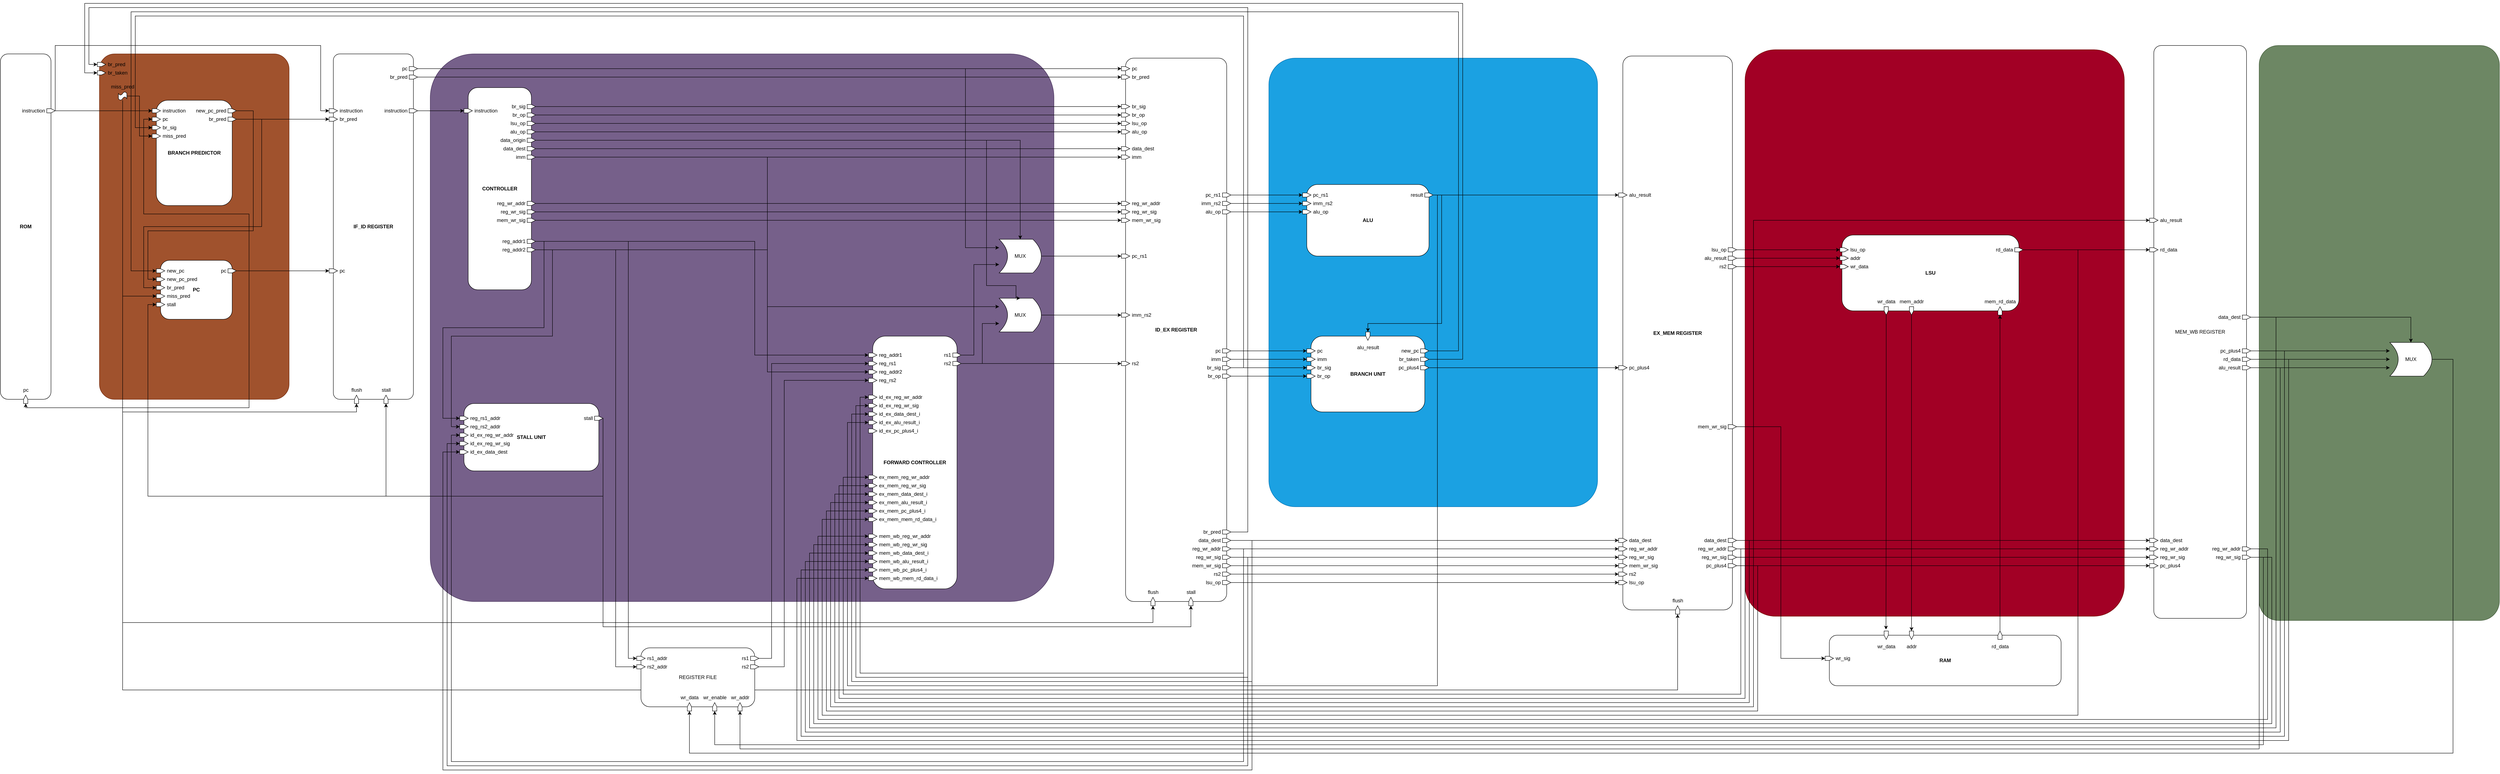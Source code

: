 <mxfile>
    <diagram name="Page-1" id="qdGLptNiEYju2FoVlZxs">
        <mxGraphModel dx="6191" dy="4062" grid="1" gridSize="10" guides="1" tooltips="1" connect="1" arrows="1" fold="1" page="1" pageScale="1" pageWidth="4681" pageHeight="3300" math="0" shadow="0">
            <root>
                <mxCell id="0"/>
                <mxCell id="1" parent="0"/>
                <mxCell id="0Wyq9TKgrHh_EbbWzSWt-405" value="&lt;h1&gt;WB STAGE&lt;br&gt;&lt;/h1&gt;" style="rounded=1;whiteSpace=wrap;html=1;labelPosition=center;verticalLabelPosition=top;align=center;verticalAlign=bottom;arcSize=8;fillColor=#6d8764;fontColor=#ffffff;strokeColor=#3A5431;" parent="1" vertex="1">
                    <mxGeometry x="4850" y="-530" width="570" height="1365" as="geometry"/>
                </mxCell>
                <mxCell id="0Wyq9TKgrHh_EbbWzSWt-364" value="&lt;h1&gt;MEM STAGE&lt;br&gt;&lt;/h1&gt;" style="rounded=1;whiteSpace=wrap;html=1;labelPosition=center;verticalLabelPosition=top;align=center;verticalAlign=bottom;arcSize=8;fillColor=#a20025;fontColor=#ffffff;strokeColor=#6F0000;" parent="1" vertex="1">
                    <mxGeometry x="3630" y="-520" width="900" height="1345" as="geometry"/>
                </mxCell>
                <mxCell id="0Wyq9TKgrHh_EbbWzSWt-182" value="&lt;h1&gt;DECODE STAGE&lt;/h1&gt;" style="rounded=1;whiteSpace=wrap;html=1;labelPosition=center;verticalLabelPosition=top;align=center;verticalAlign=bottom;arcSize=8;fillColor=#76608a;fontColor=#ffffff;strokeColor=#432D57;" parent="1" vertex="1">
                    <mxGeometry x="510" y="-510" width="1480" height="1300" as="geometry"/>
                </mxCell>
                <mxCell id="0Wyq9TKgrHh_EbbWzSWt-134" value="&lt;h1&gt;FETCH STAGE&lt;/h1&gt;" style="rounded=1;whiteSpace=wrap;html=1;labelPosition=center;verticalLabelPosition=top;align=center;verticalAlign=bottom;arcSize=8;fillColor=#a0522d;strokeColor=#6D1F00;fontColor=#ffffff;" parent="1" vertex="1">
                    <mxGeometry x="-275" y="-510" width="450" height="820" as="geometry"/>
                </mxCell>
                <mxCell id="0Wyq9TKgrHh_EbbWzSWt-125" value="" style="group" parent="1" vertex="1" connectable="0">
                    <mxGeometry x="-140" y="-20" width="190" height="140" as="geometry"/>
                </mxCell>
                <mxCell id="0Wyq9TKgrHh_EbbWzSWt-115" value="&lt;b&gt;PC&lt;/b&gt;" style="rounded=1;whiteSpace=wrap;html=1;" parent="0Wyq9TKgrHh_EbbWzSWt-125" vertex="1">
                    <mxGeometry x="10" width="170" height="140" as="geometry"/>
                </mxCell>
                <mxCell id="0Wyq9TKgrHh_EbbWzSWt-116" value="&lt;div&gt;new_pc&lt;/div&gt;" style="html=1;shadow=0;dashed=0;align=left;verticalAlign=middle;shape=mxgraph.arrows2.arrow;dy=0;dx=10;notch=0;labelPosition=right;verticalLabelPosition=middle;spacing=5;movable=1;resizable=1;rotatable=1;deletable=1;editable=1;locked=0;connectable=1;" parent="0Wyq9TKgrHh_EbbWzSWt-125" vertex="1">
                    <mxGeometry y="20" width="20" height="10" as="geometry"/>
                </mxCell>
                <mxCell id="0Wyq9TKgrHh_EbbWzSWt-117" value="new_pc_pred" style="html=1;shadow=0;dashed=0;align=left;verticalAlign=middle;shape=mxgraph.arrows2.arrow;dy=0;dx=10;notch=0;labelPosition=right;verticalLabelPosition=middle;spacing=5;movable=1;resizable=1;rotatable=1;deletable=1;editable=1;locked=0;connectable=1;" parent="0Wyq9TKgrHh_EbbWzSWt-125" vertex="1">
                    <mxGeometry y="40" width="20" height="10" as="geometry"/>
                </mxCell>
                <mxCell id="0Wyq9TKgrHh_EbbWzSWt-118" value="br_pred" style="html=1;shadow=0;dashed=0;align=left;verticalAlign=middle;shape=mxgraph.arrows2.arrow;dy=0;dx=10;notch=0;labelPosition=right;verticalLabelPosition=middle;spacing=5;movable=1;resizable=1;rotatable=1;deletable=1;editable=1;locked=0;connectable=1;" parent="0Wyq9TKgrHh_EbbWzSWt-125" vertex="1">
                    <mxGeometry y="60" width="20" height="10" as="geometry"/>
                </mxCell>
                <mxCell id="0Wyq9TKgrHh_EbbWzSWt-119" value="miss_pred" style="html=1;shadow=0;dashed=0;align=left;verticalAlign=middle;shape=mxgraph.arrows2.arrow;dy=0;dx=10;notch=0;labelPosition=right;verticalLabelPosition=middle;spacing=5;movable=1;resizable=1;rotatable=1;deletable=1;editable=1;locked=0;connectable=1;" parent="0Wyq9TKgrHh_EbbWzSWt-125" vertex="1">
                    <mxGeometry y="80" width="20" height="10" as="geometry"/>
                </mxCell>
                <mxCell id="0Wyq9TKgrHh_EbbWzSWt-120" value="stall" style="html=1;shadow=0;dashed=0;align=left;verticalAlign=middle;shape=mxgraph.arrows2.arrow;dy=0;dx=10;notch=0;labelPosition=right;verticalLabelPosition=middle;spacing=5;movable=1;resizable=1;rotatable=1;deletable=1;editable=1;locked=0;connectable=1;" parent="0Wyq9TKgrHh_EbbWzSWt-125" vertex="1">
                    <mxGeometry y="100" width="20" height="10" as="geometry"/>
                </mxCell>
                <mxCell id="0Wyq9TKgrHh_EbbWzSWt-121" value="&lt;div&gt;pc&lt;/div&gt;" style="html=1;shadow=0;dashed=0;align=right;verticalAlign=middle;shape=mxgraph.arrows2.arrow;dy=0;dx=10;notch=0;labelPosition=left;verticalLabelPosition=middle;spacing=5;movable=1;resizable=1;rotatable=1;deletable=1;editable=1;locked=0;connectable=1;" parent="0Wyq9TKgrHh_EbbWzSWt-125" vertex="1">
                    <mxGeometry x="170" y="20" width="20" height="10" as="geometry"/>
                </mxCell>
                <mxCell id="0Wyq9TKgrHh_EbbWzSWt-132" style="edgeStyle=orthogonalEdgeStyle;rounded=0;orthogonalLoop=1;jettySize=auto;html=1;exitX=1;exitY=0.5;exitDx=0;exitDy=0;exitPerimeter=0;entryX=0;entryY=0.5;entryDx=0;entryDy=0;entryPerimeter=0;" parent="1" source="0Wyq9TKgrHh_EbbWzSWt-105" target="0Wyq9TKgrHh_EbbWzSWt-117" edge="1">
                    <mxGeometry relative="1" as="geometry">
                        <Array as="points">
                            <mxPoint x="90" y="-375"/>
                            <mxPoint x="90" y="-90"/>
                            <mxPoint x="-160" y="-90"/>
                            <mxPoint x="-160" y="25"/>
                        </Array>
                    </mxGeometry>
                </mxCell>
                <mxCell id="0Wyq9TKgrHh_EbbWzSWt-133" style="edgeStyle=orthogonalEdgeStyle;rounded=0;orthogonalLoop=1;jettySize=auto;html=1;exitX=1;exitY=0.5;exitDx=0;exitDy=0;exitPerimeter=0;entryX=0;entryY=0.5;entryDx=0;entryDy=0;entryPerimeter=0;" parent="1" source="0Wyq9TKgrHh_EbbWzSWt-104" target="0Wyq9TKgrHh_EbbWzSWt-118" edge="1">
                    <mxGeometry relative="1" as="geometry">
                        <Array as="points">
                            <mxPoint x="110" y="-355"/>
                            <mxPoint x="110" y="-100"/>
                            <mxPoint x="-170" y="-100"/>
                            <mxPoint x="-170" y="45"/>
                        </Array>
                    </mxGeometry>
                </mxCell>
                <mxCell id="0Wyq9TKgrHh_EbbWzSWt-138" style="edgeStyle=orthogonalEdgeStyle;rounded=0;orthogonalLoop=1;jettySize=auto;html=1;entryX=0;entryY=0.5;entryDx=0;entryDy=0;entryPerimeter=0;" parent="1" source="0Wyq9TKgrHh_EbbWzSWt-136" target="0Wyq9TKgrHh_EbbWzSWt-103" edge="1">
                    <mxGeometry relative="1" as="geometry"/>
                </mxCell>
                <mxCell id="0Wyq9TKgrHh_EbbWzSWt-231" style="edgeStyle=orthogonalEdgeStyle;rounded=0;orthogonalLoop=1;jettySize=auto;html=1;entryX=0;entryY=0.5;entryDx=0;entryDy=0;entryPerimeter=0;" parent="1" source="0Wyq9TKgrHh_EbbWzSWt-136" target="0Wyq9TKgrHh_EbbWzSWt-228" edge="1">
                    <mxGeometry relative="1" as="geometry">
                        <Array as="points">
                            <mxPoint x="-220" y="840"/>
                            <mxPoint x="2225" y="840"/>
                        </Array>
                    </mxGeometry>
                </mxCell>
                <mxCell id="0Wyq9TKgrHh_EbbWzSWt-248" style="edgeStyle=orthogonalEdgeStyle;rounded=0;orthogonalLoop=1;jettySize=auto;html=1;entryX=0;entryY=0.5;entryDx=0;entryDy=0;entryPerimeter=0;" parent="1" source="0Wyq9TKgrHh_EbbWzSWt-136" target="0Wyq9TKgrHh_EbbWzSWt-146" edge="1">
                    <mxGeometry relative="1" as="geometry">
                        <Array as="points">
                            <mxPoint x="-220" y="340"/>
                            <mxPoint x="335" y="340"/>
                        </Array>
                    </mxGeometry>
                </mxCell>
                <mxCell id="0Wyq9TKgrHh_EbbWzSWt-250" style="edgeStyle=orthogonalEdgeStyle;rounded=0;orthogonalLoop=1;jettySize=auto;html=1;entryX=0;entryY=0.5;entryDx=0;entryDy=0;entryPerimeter=0;" parent="1" source="0Wyq9TKgrHh_EbbWzSWt-136" target="0Wyq9TKgrHh_EbbWzSWt-119" edge="1">
                    <mxGeometry relative="1" as="geometry">
                        <Array as="points">
                            <mxPoint x="-220" y="65"/>
                        </Array>
                    </mxGeometry>
                </mxCell>
                <mxCell id="0Wyq9TKgrHh_EbbWzSWt-302" style="edgeStyle=orthogonalEdgeStyle;rounded=0;orthogonalLoop=1;jettySize=auto;html=1;entryX=0;entryY=0.5;entryDx=0;entryDy=0;entryPerimeter=0;" parent="1" source="0Wyq9TKgrHh_EbbWzSWt-136" target="0Wyq9TKgrHh_EbbWzSWt-301" edge="1">
                    <mxGeometry relative="1" as="geometry">
                        <Array as="points">
                            <mxPoint x="-220" y="1000"/>
                            <mxPoint x="3470" y="1000"/>
                        </Array>
                    </mxGeometry>
                </mxCell>
                <mxCell id="0Wyq9TKgrHh_EbbWzSWt-136" value="miss_pred" style="shape=tape;whiteSpace=wrap;html=1;spacing=5;labelPosition=center;verticalLabelPosition=top;align=center;verticalAlign=bottom;" parent="1" vertex="1">
                    <mxGeometry x="-230" y="-420" width="20" height="20" as="geometry"/>
                </mxCell>
                <mxCell id="0Wyq9TKgrHh_EbbWzSWt-140" style="edgeStyle=orthogonalEdgeStyle;rounded=0;orthogonalLoop=1;jettySize=auto;html=1;exitX=1;exitY=0.5;exitDx=0;exitDy=0;exitPerimeter=0;entryX=0;entryY=0.5;entryDx=0;entryDy=0;entryPerimeter=0;" parent="1" source="0Wyq9TKgrHh_EbbWzSWt-121" target="0Wyq9TKgrHh_EbbWzSWt-101" edge="1">
                    <mxGeometry relative="1" as="geometry">
                        <Array as="points">
                            <mxPoint x="80" y="5"/>
                            <mxPoint x="80" y="-130"/>
                            <mxPoint x="-170" y="-130"/>
                            <mxPoint x="-170" y="-355"/>
                        </Array>
                    </mxGeometry>
                </mxCell>
                <mxCell id="0Wyq9TKgrHh_EbbWzSWt-144" style="edgeStyle=orthogonalEdgeStyle;rounded=0;orthogonalLoop=1;jettySize=auto;html=1;entryX=0;entryY=0.5;entryDx=0;entryDy=0;entryPerimeter=0;" parent="1" source="0Wyq9TKgrHh_EbbWzSWt-141" target="0Wyq9TKgrHh_EbbWzSWt-100" edge="1">
                    <mxGeometry relative="1" as="geometry"/>
                </mxCell>
                <mxCell id="0Wyq9TKgrHh_EbbWzSWt-143" style="edgeStyle=orthogonalEdgeStyle;rounded=0;orthogonalLoop=1;jettySize=auto;html=1;exitX=1;exitY=0.5;exitDx=0;exitDy=0;exitPerimeter=0;entryX=0;entryY=0.5;entryDx=0;entryDy=0;entryPerimeter=0;" parent="1" source="0Wyq9TKgrHh_EbbWzSWt-121" target="0Wyq9TKgrHh_EbbWzSWt-142" edge="1">
                    <mxGeometry relative="1" as="geometry">
                        <Array as="points">
                            <mxPoint x="80" y="5"/>
                            <mxPoint x="80" y="330"/>
                            <mxPoint x="-450" y="330"/>
                        </Array>
                    </mxGeometry>
                </mxCell>
                <mxCell id="0Wyq9TKgrHh_EbbWzSWt-145" value="&lt;b&gt;IF_ID REGISTER&lt;/b&gt;" style="rounded=1;whiteSpace=wrap;html=1;arcSize=8;" parent="1" vertex="1">
                    <mxGeometry x="280" y="-510" width="190" height="820" as="geometry"/>
                </mxCell>
                <mxCell id="0Wyq9TKgrHh_EbbWzSWt-146" value="flush" style="html=1;shadow=0;dashed=0;align=center;verticalAlign=bottom;shape=mxgraph.arrows2.arrow;dy=0;dx=10;notch=0;labelPosition=center;verticalLabelPosition=top;spacing=5;movable=1;resizable=1;rotatable=1;deletable=1;editable=1;locked=0;connectable=1;direction=north;" parent="1" vertex="1">
                    <mxGeometry x="330" y="300" width="10" height="20" as="geometry"/>
                </mxCell>
                <mxCell id="0Wyq9TKgrHh_EbbWzSWt-147" value="" style="group" parent="1" vertex="1" connectable="0">
                    <mxGeometry x="-510" y="-510" width="130" height="830" as="geometry"/>
                </mxCell>
                <mxCell id="0Wyq9TKgrHh_EbbWzSWt-124" value="&lt;b&gt;ROM&lt;/b&gt;" style="rounded=1;whiteSpace=wrap;html=1;" parent="0Wyq9TKgrHh_EbbWzSWt-147" vertex="1">
                    <mxGeometry width="120" height="820" as="geometry"/>
                </mxCell>
                <mxCell id="0Wyq9TKgrHh_EbbWzSWt-141" value="instruction" style="html=1;shadow=0;dashed=0;align=right;verticalAlign=middle;shape=mxgraph.arrows2.arrow;dy=0;dx=10;notch=0;labelPosition=left;verticalLabelPosition=middle;spacing=5;movable=1;resizable=1;rotatable=1;deletable=1;editable=1;locked=0;connectable=1;container=0;direction=east;" parent="0Wyq9TKgrHh_EbbWzSWt-147" vertex="1">
                    <mxGeometry x="110" y="130" width="20" height="10" as="geometry"/>
                </mxCell>
                <mxCell id="0Wyq9TKgrHh_EbbWzSWt-142" value="&lt;div&gt;pc&lt;/div&gt;" style="html=1;shadow=0;dashed=0;align=center;verticalAlign=bottom;shape=mxgraph.arrows2.arrow;dy=0;dx=10;notch=0;labelPosition=center;verticalLabelPosition=top;spacing=5;movable=1;resizable=1;rotatable=1;deletable=1;editable=1;locked=0;connectable=1;direction=north;" parent="0Wyq9TKgrHh_EbbWzSWt-147" vertex="1">
                    <mxGeometry x="55" y="810" width="10" height="20" as="geometry"/>
                </mxCell>
                <mxCell id="0Wyq9TKgrHh_EbbWzSWt-150" value="instruction" style="html=1;shadow=0;dashed=0;align=left;verticalAlign=middle;shape=mxgraph.arrows2.arrow;dy=0;dx=10;notch=0;labelPosition=right;verticalLabelPosition=middle;spacing=5;movable=1;resizable=1;rotatable=1;deletable=1;editable=1;locked=0;connectable=1;container=0;" parent="1" vertex="1">
                    <mxGeometry x="270" y="-380" width="20" height="10" as="geometry"/>
                </mxCell>
                <mxCell id="0Wyq9TKgrHh_EbbWzSWt-151" style="edgeStyle=orthogonalEdgeStyle;rounded=0;orthogonalLoop=1;jettySize=auto;html=1;exitX=1;exitY=0.5;exitDx=0;exitDy=0;exitPerimeter=0;entryX=0;entryY=0.5;entryDx=0;entryDy=0;entryPerimeter=0;" parent="1" source="0Wyq9TKgrHh_EbbWzSWt-141" target="0Wyq9TKgrHh_EbbWzSWt-150" edge="1">
                    <mxGeometry relative="1" as="geometry">
                        <Array as="points">
                            <mxPoint x="-380" y="-530"/>
                            <mxPoint x="250" y="-530"/>
                            <mxPoint x="250" y="-375"/>
                        </Array>
                    </mxGeometry>
                </mxCell>
                <mxCell id="0Wyq9TKgrHh_EbbWzSWt-152" value="&lt;div&gt;pc&lt;/div&gt;" style="html=1;shadow=0;dashed=0;align=left;verticalAlign=middle;shape=mxgraph.arrows2.arrow;dy=0;dx=10;notch=0;labelPosition=right;verticalLabelPosition=middle;spacing=5;movable=1;resizable=1;rotatable=1;deletable=1;editable=1;locked=0;connectable=1;container=0;" parent="1" vertex="1">
                    <mxGeometry x="270" width="20" height="10" as="geometry"/>
                </mxCell>
                <mxCell id="0Wyq9TKgrHh_EbbWzSWt-153" style="edgeStyle=orthogonalEdgeStyle;rounded=0;orthogonalLoop=1;jettySize=auto;html=1;entryX=0;entryY=0.5;entryDx=0;entryDy=0;entryPerimeter=0;" parent="1" source="0Wyq9TKgrHh_EbbWzSWt-121" target="0Wyq9TKgrHh_EbbWzSWt-152" edge="1">
                    <mxGeometry relative="1" as="geometry"/>
                </mxCell>
                <mxCell id="0Wyq9TKgrHh_EbbWzSWt-154" value="br_pred" style="html=1;shadow=0;dashed=0;align=left;verticalAlign=middle;shape=mxgraph.arrows2.arrow;dy=0;dx=10;notch=0;labelPosition=right;verticalLabelPosition=middle;spacing=5;movable=1;resizable=1;rotatable=1;deletable=1;editable=1;locked=0;connectable=1;container=0;" parent="1" vertex="1">
                    <mxGeometry x="270" y="-360" width="20" height="10" as="geometry"/>
                </mxCell>
                <mxCell id="0Wyq9TKgrHh_EbbWzSWt-155" style="edgeStyle=orthogonalEdgeStyle;rounded=0;orthogonalLoop=1;jettySize=auto;html=1;entryX=0;entryY=0.5;entryDx=0;entryDy=0;entryPerimeter=0;" parent="1" source="0Wyq9TKgrHh_EbbWzSWt-104" target="0Wyq9TKgrHh_EbbWzSWt-154" edge="1">
                    <mxGeometry relative="1" as="geometry"/>
                </mxCell>
                <mxCell id="0Wyq9TKgrHh_EbbWzSWt-158" value="&lt;div&gt;stall&lt;/div&gt;" style="html=1;shadow=0;dashed=0;align=center;verticalAlign=bottom;shape=mxgraph.arrows2.arrow;dy=0;dx=10;notch=0;labelPosition=center;verticalLabelPosition=top;spacing=5;movable=1;resizable=1;rotatable=1;deletable=1;editable=1;locked=0;connectable=1;direction=north;" parent="1" vertex="1">
                    <mxGeometry x="400" y="300" width="10" height="20" as="geometry"/>
                </mxCell>
                <mxCell id="0Wyq9TKgrHh_EbbWzSWt-159" value="instruction" style="html=1;shadow=0;dashed=0;align=right;verticalAlign=middle;shape=mxgraph.arrows2.arrow;dy=0;dx=10;notch=0;labelPosition=left;verticalLabelPosition=middle;spacing=5;movable=1;resizable=1;rotatable=1;deletable=1;editable=1;locked=0;connectable=1;container=0;" parent="1" vertex="1">
                    <mxGeometry x="460" y="-380" width="20" height="10" as="geometry"/>
                </mxCell>
                <mxCell id="0Wyq9TKgrHh_EbbWzSWt-187" style="edgeStyle=orthogonalEdgeStyle;rounded=0;orthogonalLoop=1;jettySize=auto;html=1;entryX=1;entryY=0.75;entryDx=0;entryDy=0;" parent="1" source="0Wyq9TKgrHh_EbbWzSWt-163" target="0Wyq9TKgrHh_EbbWzSWt-184" edge="1">
                    <mxGeometry relative="1" as="geometry">
                        <Array as="points">
                            <mxPoint x="1780" y="-475"/>
                            <mxPoint x="1780" y="-50"/>
                        </Array>
                    </mxGeometry>
                </mxCell>
                <mxCell id="0Wyq9TKgrHh_EbbWzSWt-198" style="edgeStyle=orthogonalEdgeStyle;rounded=0;orthogonalLoop=1;jettySize=auto;html=1;entryX=0;entryY=0.5;entryDx=0;entryDy=0;entryPerimeter=0;" parent="1" source="0Wyq9TKgrHh_EbbWzSWt-163" target="0Wyq9TKgrHh_EbbWzSWt-197" edge="1">
                    <mxGeometry relative="1" as="geometry">
                        <Array as="points">
                            <mxPoint x="2150" y="-475"/>
                        </Array>
                    </mxGeometry>
                </mxCell>
                <mxCell id="0Wyq9TKgrHh_EbbWzSWt-163" value="&lt;div&gt;pc&lt;/div&gt;" style="html=1;shadow=0;dashed=0;align=right;verticalAlign=middle;shape=mxgraph.arrows2.arrow;dy=0;dx=10;notch=0;labelPosition=left;verticalLabelPosition=middle;spacing=5;movable=1;resizable=1;rotatable=1;deletable=1;editable=1;locked=0;connectable=1;container=0;" parent="1" vertex="1">
                    <mxGeometry x="460" y="-480" width="20" height="10" as="geometry"/>
                </mxCell>
                <mxCell id="0Wyq9TKgrHh_EbbWzSWt-224" style="edgeStyle=orthogonalEdgeStyle;rounded=0;orthogonalLoop=1;jettySize=auto;html=1;entryX=0;entryY=0.5;entryDx=0;entryDy=0;entryPerimeter=0;" parent="1" source="0Wyq9TKgrHh_EbbWzSWt-164" target="0Wyq9TKgrHh_EbbWzSWt-223" edge="1">
                    <mxGeometry relative="1" as="geometry"/>
                </mxCell>
                <mxCell id="0Wyq9TKgrHh_EbbWzSWt-164" value="br_pred" style="html=1;shadow=0;dashed=0;align=right;verticalAlign=middle;shape=mxgraph.arrows2.arrow;dy=0;dx=10;notch=0;labelPosition=left;verticalLabelPosition=middle;spacing=5;movable=1;resizable=1;rotatable=1;deletable=1;editable=1;locked=0;connectable=1;container=0;" parent="1" vertex="1">
                    <mxGeometry x="460" y="-460" width="20" height="10" as="geometry"/>
                </mxCell>
                <mxCell id="0Wyq9TKgrHh_EbbWzSWt-81" value="" style="group" parent="1" vertex="1" connectable="0">
                    <mxGeometry x="590" y="-430" width="170" height="490" as="geometry"/>
                </mxCell>
                <mxCell id="0Wyq9TKgrHh_EbbWzSWt-1" value="&lt;b&gt;CONTROLLER&lt;/b&gt;" style="rounded=1;whiteSpace=wrap;html=1;movable=1;resizable=1;rotatable=1;deletable=1;editable=1;locked=0;connectable=1;" parent="0Wyq9TKgrHh_EbbWzSWt-81" vertex="1">
                    <mxGeometry x="10" width="150" height="480" as="geometry"/>
                </mxCell>
                <mxCell id="0Wyq9TKgrHh_EbbWzSWt-6" value="br_sig" style="html=1;shadow=0;dashed=0;align=right;verticalAlign=middle;shape=mxgraph.arrows2.arrow;dy=0;dx=10;notch=0;labelPosition=left;verticalLabelPosition=middle;spacing=5;movable=1;resizable=1;rotatable=1;deletable=1;editable=1;locked=0;connectable=1;" parent="0Wyq9TKgrHh_EbbWzSWt-81" vertex="1">
                    <mxGeometry x="150" y="40" width="20" height="10" as="geometry"/>
                </mxCell>
                <mxCell id="0Wyq9TKgrHh_EbbWzSWt-17" value="&lt;div&gt;br_op&lt;/div&gt;" style="html=1;shadow=0;dashed=0;align=right;verticalAlign=middle;shape=mxgraph.arrows2.arrow;dy=0;dx=10;notch=0;labelPosition=left;verticalLabelPosition=middle;spacing=5;movable=1;resizable=1;rotatable=1;deletable=1;editable=1;locked=0;connectable=1;" parent="0Wyq9TKgrHh_EbbWzSWt-81" vertex="1">
                    <mxGeometry x="150" y="60" width="20" height="10" as="geometry"/>
                </mxCell>
                <mxCell id="0Wyq9TKgrHh_EbbWzSWt-18" value="lsu_op" style="html=1;shadow=0;dashed=0;align=right;verticalAlign=middle;shape=mxgraph.arrows2.arrow;dy=0;dx=10;notch=0;labelPosition=left;verticalLabelPosition=middle;spacing=5;movable=1;resizable=1;rotatable=1;deletable=1;editable=1;locked=0;connectable=1;" parent="0Wyq9TKgrHh_EbbWzSWt-81" vertex="1">
                    <mxGeometry x="150" y="80" width="20" height="10" as="geometry"/>
                </mxCell>
                <mxCell id="0Wyq9TKgrHh_EbbWzSWt-19" value="&lt;div&gt;alu_op&lt;/div&gt;" style="html=1;shadow=0;dashed=0;align=right;verticalAlign=middle;shape=mxgraph.arrows2.arrow;dy=0;dx=10;notch=0;labelPosition=left;verticalLabelPosition=middle;spacing=5;movable=1;resizable=1;rotatable=1;deletable=1;editable=1;locked=0;connectable=1;" parent="0Wyq9TKgrHh_EbbWzSWt-81" vertex="1">
                    <mxGeometry x="150" y="100" width="20" height="10" as="geometry"/>
                </mxCell>
                <mxCell id="0Wyq9TKgrHh_EbbWzSWt-20" value="&lt;div&gt;data_origin&lt;/div&gt;" style="html=1;shadow=0;dashed=0;align=right;verticalAlign=middle;shape=mxgraph.arrows2.arrow;dy=0;dx=10;notch=0;labelPosition=left;verticalLabelPosition=middle;spacing=5;movable=1;resizable=1;rotatable=1;deletable=1;editable=1;locked=0;connectable=1;" parent="0Wyq9TKgrHh_EbbWzSWt-81" vertex="1">
                    <mxGeometry x="150" y="120" width="20" height="10" as="geometry"/>
                </mxCell>
                <mxCell id="0Wyq9TKgrHh_EbbWzSWt-21" value="data_dest" style="html=1;shadow=0;dashed=0;align=right;verticalAlign=middle;shape=mxgraph.arrows2.arrow;dy=0;dx=10;notch=0;labelPosition=left;verticalLabelPosition=middle;spacing=5;movable=1;resizable=1;rotatable=1;deletable=1;editable=1;locked=0;connectable=1;" parent="0Wyq9TKgrHh_EbbWzSWt-81" vertex="1">
                    <mxGeometry x="150" y="140" width="20" height="10" as="geometry"/>
                </mxCell>
                <mxCell id="0Wyq9TKgrHh_EbbWzSWt-22" value="imm" style="html=1;shadow=0;dashed=0;align=right;verticalAlign=middle;shape=mxgraph.arrows2.arrow;dy=0;dx=10;notch=0;labelPosition=left;verticalLabelPosition=middle;spacing=5;movable=1;resizable=1;rotatable=1;deletable=1;editable=1;locked=0;connectable=1;" parent="0Wyq9TKgrHh_EbbWzSWt-81" vertex="1">
                    <mxGeometry x="150" y="160" width="20" height="10" as="geometry"/>
                </mxCell>
                <mxCell id="0Wyq9TKgrHh_EbbWzSWt-23" value="reg_addr1" style="html=1;shadow=0;dashed=0;align=right;verticalAlign=middle;shape=mxgraph.arrows2.arrow;dy=0;dx=10;notch=0;labelPosition=left;verticalLabelPosition=middle;spacing=5;movable=1;resizable=1;rotatable=1;deletable=1;editable=1;locked=0;connectable=1;" parent="0Wyq9TKgrHh_EbbWzSWt-81" vertex="1">
                    <mxGeometry x="150" y="360" width="20" height="10" as="geometry"/>
                </mxCell>
                <mxCell id="0Wyq9TKgrHh_EbbWzSWt-24" value="reg_addr2" style="html=1;shadow=0;dashed=0;align=right;verticalAlign=middle;shape=mxgraph.arrows2.arrow;dy=0;dx=10;notch=0;labelPosition=left;verticalLabelPosition=middle;spacing=5;movable=1;resizable=1;rotatable=1;deletable=1;editable=1;locked=0;connectable=1;" parent="0Wyq9TKgrHh_EbbWzSWt-81" vertex="1">
                    <mxGeometry x="150" y="380" width="20" height="10" as="geometry"/>
                </mxCell>
                <mxCell id="0Wyq9TKgrHh_EbbWzSWt-25" value="reg_wr_addr" style="html=1;shadow=0;dashed=0;align=right;verticalAlign=middle;shape=mxgraph.arrows2.arrow;dy=0;dx=10;notch=0;labelPosition=left;verticalLabelPosition=middle;spacing=5;movable=1;resizable=1;rotatable=1;deletable=1;editable=1;locked=0;connectable=1;" parent="0Wyq9TKgrHh_EbbWzSWt-81" vertex="1">
                    <mxGeometry x="150" y="270" width="20" height="10" as="geometry"/>
                </mxCell>
                <mxCell id="0Wyq9TKgrHh_EbbWzSWt-26" value="&lt;div&gt;reg_wr_sig&lt;/div&gt;" style="html=1;shadow=0;dashed=0;align=right;verticalAlign=middle;shape=mxgraph.arrows2.arrow;dy=0;dx=10;notch=0;labelPosition=left;verticalLabelPosition=middle;spacing=5;movable=1;resizable=1;rotatable=1;deletable=1;editable=1;locked=0;connectable=1;" parent="0Wyq9TKgrHh_EbbWzSWt-81" vertex="1">
                    <mxGeometry x="150" y="290" width="20" height="10" as="geometry"/>
                </mxCell>
                <mxCell id="0Wyq9TKgrHh_EbbWzSWt-31" value="mem_wr_sig" style="html=1;shadow=0;dashed=0;align=right;verticalAlign=middle;shape=mxgraph.arrows2.arrow;dy=0;dx=10;notch=0;labelPosition=left;verticalLabelPosition=middle;spacing=5;direction=east;movable=1;resizable=1;rotatable=1;deletable=1;editable=1;locked=0;connectable=1;" parent="0Wyq9TKgrHh_EbbWzSWt-81" vertex="1">
                    <mxGeometry x="150" y="310" width="20" height="10" as="geometry"/>
                </mxCell>
                <mxCell id="0Wyq9TKgrHh_EbbWzSWt-52" value="instruction" style="html=1;shadow=0;dashed=0;align=left;verticalAlign=middle;shape=mxgraph.arrows2.arrow;dy=0;dx=10;notch=0;labelPosition=right;verticalLabelPosition=middle;spacing=5;movable=1;resizable=1;rotatable=1;deletable=1;editable=1;locked=0;connectable=1;" parent="0Wyq9TKgrHh_EbbWzSWt-81" vertex="1">
                    <mxGeometry y="50" width="20" height="10" as="geometry"/>
                </mxCell>
                <mxCell id="0Wyq9TKgrHh_EbbWzSWt-82" value="" style="group" parent="1" vertex="1" connectable="0">
                    <mxGeometry x="1000" y="900" width="290" height="150" as="geometry"/>
                </mxCell>
                <mxCell id="0Wyq9TKgrHh_EbbWzSWt-36" value="REGISTER FILE" style="rounded=1;whiteSpace=wrap;html=1;movable=1;resizable=1;rotatable=1;deletable=1;editable=1;locked=0;connectable=1;" parent="0Wyq9TKgrHh_EbbWzSWt-82" vertex="1">
                    <mxGeometry x="10" width="270" height="140" as="geometry"/>
                </mxCell>
                <mxCell id="0Wyq9TKgrHh_EbbWzSWt-37" value="&lt;div&gt;rs1_addr&lt;/div&gt;" style="html=1;shadow=0;dashed=0;align=left;verticalAlign=middle;shape=mxgraph.arrows2.arrow;dy=0;dx=10;notch=0;labelPosition=right;verticalLabelPosition=middle;spacing=5;movable=1;resizable=1;rotatable=1;deletable=1;editable=1;locked=0;connectable=1;" parent="0Wyq9TKgrHh_EbbWzSWt-82" vertex="1">
                    <mxGeometry y="20" width="20" height="10" as="geometry"/>
                </mxCell>
                <mxCell id="0Wyq9TKgrHh_EbbWzSWt-38" value="rs2_addr" style="html=1;shadow=0;dashed=0;align=left;verticalAlign=middle;shape=mxgraph.arrows2.arrow;dy=0;dx=10;notch=0;labelPosition=right;verticalLabelPosition=middle;spacing=5;movable=1;resizable=1;rotatable=1;deletable=1;editable=1;locked=0;connectable=1;" parent="0Wyq9TKgrHh_EbbWzSWt-82" vertex="1">
                    <mxGeometry y="40" width="20" height="10" as="geometry"/>
                </mxCell>
                <mxCell id="0Wyq9TKgrHh_EbbWzSWt-39" value="wr_addr" style="html=1;shadow=0;dashed=0;align=center;verticalAlign=bottom;shape=mxgraph.arrows2.arrow;dy=0;dx=10;notch=0;labelPosition=center;verticalLabelPosition=top;spacing=5;direction=north;movable=1;resizable=1;rotatable=1;deletable=1;editable=1;locked=0;connectable=1;" parent="0Wyq9TKgrHh_EbbWzSWt-82" vertex="1">
                    <mxGeometry x="240" y="130" width="10" height="20" as="geometry"/>
                </mxCell>
                <mxCell id="0Wyq9TKgrHh_EbbWzSWt-40" value="wr_enable" style="html=1;shadow=0;dashed=0;align=center;verticalAlign=bottom;shape=mxgraph.arrows2.arrow;dy=0;dx=10;notch=0;labelPosition=center;verticalLabelPosition=top;spacing=5;direction=north;movable=1;resizable=1;rotatable=1;deletable=1;editable=1;locked=0;connectable=1;" parent="0Wyq9TKgrHh_EbbWzSWt-82" vertex="1">
                    <mxGeometry x="180" y="130" width="10" height="20" as="geometry"/>
                </mxCell>
                <mxCell id="0Wyq9TKgrHh_EbbWzSWt-46" value="&lt;div&gt;wr_data&lt;/div&gt;" style="html=1;shadow=0;dashed=0;align=center;verticalAlign=bottom;shape=mxgraph.arrows2.arrow;dy=0;dx=10;notch=0;labelPosition=center;verticalLabelPosition=top;spacing=5;direction=north;movable=1;resizable=1;rotatable=1;deletable=1;editable=1;locked=0;connectable=1;" parent="0Wyq9TKgrHh_EbbWzSWt-82" vertex="1">
                    <mxGeometry x="120" y="130" width="10" height="20" as="geometry"/>
                </mxCell>
                <mxCell id="0Wyq9TKgrHh_EbbWzSWt-48" value="&lt;div&gt;rs1&lt;/div&gt;" style="html=1;shadow=0;dashed=0;align=right;verticalAlign=middle;shape=mxgraph.arrows2.arrow;dy=0;dx=10;notch=0;labelPosition=left;verticalLabelPosition=middle;spacing=5;movable=1;resizable=1;rotatable=1;deletable=1;editable=1;locked=0;connectable=1;" parent="0Wyq9TKgrHh_EbbWzSWt-82" vertex="1">
                    <mxGeometry x="270" y="20" width="20" height="10" as="geometry"/>
                </mxCell>
                <mxCell id="0Wyq9TKgrHh_EbbWzSWt-49" value="&lt;div&gt;rs2&lt;/div&gt;" style="html=1;shadow=0;dashed=0;align=right;verticalAlign=middle;shape=mxgraph.arrows2.arrow;dy=0;dx=10;notch=0;labelPosition=left;verticalLabelPosition=middle;spacing=5;movable=1;resizable=1;rotatable=1;deletable=1;editable=1;locked=0;connectable=1;" parent="0Wyq9TKgrHh_EbbWzSWt-82" vertex="1">
                    <mxGeometry x="270" y="40" width="20" height="10" as="geometry"/>
                </mxCell>
                <mxCell id="0Wyq9TKgrHh_EbbWzSWt-169" style="edgeStyle=orthogonalEdgeStyle;rounded=0;orthogonalLoop=1;jettySize=auto;html=1;entryX=0;entryY=0.5;entryDx=0;entryDy=0;entryPerimeter=0;" parent="1" source="0Wyq9TKgrHh_EbbWzSWt-48" target="0Wyq9TKgrHh_EbbWzSWt-53" edge="1">
                    <mxGeometry relative="1" as="geometry">
                        <Array as="points">
                            <mxPoint x="1320" y="925"/>
                            <mxPoint x="1320" y="225"/>
                        </Array>
                    </mxGeometry>
                </mxCell>
                <mxCell id="0Wyq9TKgrHh_EbbWzSWt-170" style="edgeStyle=orthogonalEdgeStyle;rounded=0;orthogonalLoop=1;jettySize=auto;html=1;entryX=0;entryY=0.5;entryDx=0;entryDy=0;entryPerimeter=0;" parent="1" source="0Wyq9TKgrHh_EbbWzSWt-49" target="0Wyq9TKgrHh_EbbWzSWt-55" edge="1">
                    <mxGeometry relative="1" as="geometry">
                        <Array as="points">
                            <mxPoint x="1350" y="945"/>
                            <mxPoint x="1350" y="265"/>
                        </Array>
                    </mxGeometry>
                </mxCell>
                <mxCell id="0Wyq9TKgrHh_EbbWzSWt-173" style="edgeStyle=orthogonalEdgeStyle;rounded=0;orthogonalLoop=1;jettySize=auto;html=1;entryX=0;entryY=0.5;entryDx=0;entryDy=0;entryPerimeter=0;" parent="1" source="0Wyq9TKgrHh_EbbWzSWt-23" target="0Wyq9TKgrHh_EbbWzSWt-5" edge="1">
                    <mxGeometry relative="1" as="geometry">
                        <Array as="points">
                            <mxPoint x="1280" y="-65"/>
                            <mxPoint x="1280" y="205"/>
                        </Array>
                    </mxGeometry>
                </mxCell>
                <mxCell id="0Wyq9TKgrHh_EbbWzSWt-174" style="edgeStyle=orthogonalEdgeStyle;rounded=0;orthogonalLoop=1;jettySize=auto;html=1;entryX=0;entryY=0.5;entryDx=0;entryDy=0;entryPerimeter=0;" parent="1" source="0Wyq9TKgrHh_EbbWzSWt-24" target="0Wyq9TKgrHh_EbbWzSWt-54" edge="1">
                    <mxGeometry relative="1" as="geometry">
                        <Array as="points">
                            <mxPoint x="1310" y="-45"/>
                            <mxPoint x="1310" y="245"/>
                        </Array>
                    </mxGeometry>
                </mxCell>
                <mxCell id="0Wyq9TKgrHh_EbbWzSWt-175" style="edgeStyle=orthogonalEdgeStyle;rounded=0;orthogonalLoop=1;jettySize=auto;html=1;entryX=0;entryY=0.5;entryDx=0;entryDy=0;entryPerimeter=0;" parent="1" source="0Wyq9TKgrHh_EbbWzSWt-23" target="0Wyq9TKgrHh_EbbWzSWt-84" edge="1">
                    <mxGeometry relative="1" as="geometry">
                        <Array as="points">
                            <mxPoint x="780" y="-65"/>
                            <mxPoint x="780" y="140"/>
                            <mxPoint x="540" y="140"/>
                            <mxPoint x="540" y="355"/>
                        </Array>
                    </mxGeometry>
                </mxCell>
                <mxCell id="0Wyq9TKgrHh_EbbWzSWt-178" style="edgeStyle=orthogonalEdgeStyle;rounded=0;orthogonalLoop=1;jettySize=auto;html=1;entryX=0;entryY=0.5;entryDx=0;entryDy=0;entryPerimeter=0;" parent="1" source="0Wyq9TKgrHh_EbbWzSWt-24" target="0Wyq9TKgrHh_EbbWzSWt-85" edge="1">
                    <mxGeometry relative="1" as="geometry">
                        <Array as="points">
                            <mxPoint x="800" y="-45"/>
                            <mxPoint x="800" y="160"/>
                            <mxPoint x="560" y="160"/>
                        </Array>
                    </mxGeometry>
                </mxCell>
                <mxCell id="0Wyq9TKgrHh_EbbWzSWt-180" style="edgeStyle=orthogonalEdgeStyle;rounded=0;orthogonalLoop=1;jettySize=auto;html=1;entryX=0;entryY=0.5;entryDx=0;entryDy=0;entryPerimeter=0;" parent="1" source="0Wyq9TKgrHh_EbbWzSWt-23" target="0Wyq9TKgrHh_EbbWzSWt-37" edge="1">
                    <mxGeometry relative="1" as="geometry">
                        <Array as="points">
                            <mxPoint x="980" y="-65"/>
                            <mxPoint x="980" y="925"/>
                        </Array>
                    </mxGeometry>
                </mxCell>
                <mxCell id="0Wyq9TKgrHh_EbbWzSWt-181" style="edgeStyle=orthogonalEdgeStyle;rounded=0;orthogonalLoop=1;jettySize=auto;html=1;entryX=0;entryY=0.5;entryDx=0;entryDy=0;entryPerimeter=0;" parent="1" source="0Wyq9TKgrHh_EbbWzSWt-24" target="0Wyq9TKgrHh_EbbWzSWt-38" edge="1">
                    <mxGeometry relative="1" as="geometry">
                        <Array as="points">
                            <mxPoint x="950" y="-45"/>
                            <mxPoint x="950" y="945"/>
                        </Array>
                    </mxGeometry>
                </mxCell>
                <mxCell id="0Wyq9TKgrHh_EbbWzSWt-179" style="edgeStyle=orthogonalEdgeStyle;rounded=0;orthogonalLoop=1;jettySize=auto;html=1;entryX=0;entryY=0.5;entryDx=0;entryDy=0;entryPerimeter=0;" parent="1" source="0Wyq9TKgrHh_EbbWzSWt-89" target="0Wyq9TKgrHh_EbbWzSWt-158" edge="1">
                    <mxGeometry relative="1" as="geometry">
                        <Array as="points">
                            <mxPoint x="920" y="355"/>
                            <mxPoint x="920" y="540"/>
                            <mxPoint x="405" y="540"/>
                        </Array>
                    </mxGeometry>
                </mxCell>
                <mxCell id="0Wyq9TKgrHh_EbbWzSWt-162" style="edgeStyle=orthogonalEdgeStyle;rounded=0;orthogonalLoop=1;jettySize=auto;html=1;entryX=0;entryY=0.5;entryDx=0;entryDy=0;entryPerimeter=0;" parent="1" source="0Wyq9TKgrHh_EbbWzSWt-159" target="0Wyq9TKgrHh_EbbWzSWt-52" edge="1">
                    <mxGeometry relative="1" as="geometry">
                        <Array as="points">
                            <mxPoint x="500" y="-375"/>
                            <mxPoint x="500" y="-375"/>
                        </Array>
                    </mxGeometry>
                </mxCell>
                <mxCell id="0Wyq9TKgrHh_EbbWzSWt-202" style="edgeStyle=orthogonalEdgeStyle;rounded=0;orthogonalLoop=1;jettySize=auto;html=1;entryX=0;entryY=0.5;entryDx=0;entryDy=0;entryPerimeter=0;" parent="1" source="0Wyq9TKgrHh_EbbWzSWt-184" target="0Wyq9TKgrHh_EbbWzSWt-199" edge="1">
                    <mxGeometry relative="1" as="geometry"/>
                </mxCell>
                <mxCell id="0Wyq9TKgrHh_EbbWzSWt-184" value="MUX" style="shape=dataStorage;whiteSpace=wrap;html=1;fixedSize=1;direction=west;" parent="1" vertex="1">
                    <mxGeometry x="1860" y="-70" width="100" height="80" as="geometry"/>
                </mxCell>
                <mxCell id="0Wyq9TKgrHh_EbbWzSWt-201" style="edgeStyle=orthogonalEdgeStyle;rounded=0;orthogonalLoop=1;jettySize=auto;html=1;entryX=0;entryY=0.5;entryDx=0;entryDy=0;entryPerimeter=0;" parent="1" source="0Wyq9TKgrHh_EbbWzSWt-185" target="0Wyq9TKgrHh_EbbWzSWt-200" edge="1">
                    <mxGeometry relative="1" as="geometry"/>
                </mxCell>
                <mxCell id="0Wyq9TKgrHh_EbbWzSWt-185" value="MUX" style="shape=dataStorage;whiteSpace=wrap;html=1;fixedSize=1;direction=west;" parent="1" vertex="1">
                    <mxGeometry x="1860" y="70" width="100" height="80" as="geometry"/>
                </mxCell>
                <mxCell id="0Wyq9TKgrHh_EbbWzSWt-191" style="edgeStyle=orthogonalEdgeStyle;rounded=0;orthogonalLoop=1;jettySize=auto;html=1;entryX=1;entryY=0.25;entryDx=0;entryDy=0;" parent="1" source="0Wyq9TKgrHh_EbbWzSWt-78" target="0Wyq9TKgrHh_EbbWzSWt-184" edge="1">
                    <mxGeometry relative="1" as="geometry">
                        <Array as="points">
                            <mxPoint x="1800" y="205"/>
                            <mxPoint x="1800" y="-10"/>
                        </Array>
                    </mxGeometry>
                </mxCell>
                <mxCell id="0Wyq9TKgrHh_EbbWzSWt-193" style="edgeStyle=orthogonalEdgeStyle;rounded=0;orthogonalLoop=1;jettySize=auto;html=1;entryX=1;entryY=0.25;entryDx=0;entryDy=0;" parent="1" source="0Wyq9TKgrHh_EbbWzSWt-79" target="0Wyq9TKgrHh_EbbWzSWt-185" edge="1">
                    <mxGeometry relative="1" as="geometry">
                        <Array as="points">
                            <mxPoint x="1820" y="225"/>
                            <mxPoint x="1820" y="130"/>
                        </Array>
                    </mxGeometry>
                </mxCell>
                <mxCell id="0Wyq9TKgrHh_EbbWzSWt-194" style="edgeStyle=orthogonalEdgeStyle;rounded=0;orthogonalLoop=1;jettySize=auto;html=1;entryX=1;entryY=0.75;entryDx=0;entryDy=0;" parent="1" source="0Wyq9TKgrHh_EbbWzSWt-22" target="0Wyq9TKgrHh_EbbWzSWt-185" edge="1">
                    <mxGeometry relative="1" as="geometry"/>
                </mxCell>
                <mxCell id="0Wyq9TKgrHh_EbbWzSWt-195" style="edgeStyle=orthogonalEdgeStyle;rounded=0;orthogonalLoop=1;jettySize=auto;html=1;entryX=0.5;entryY=1;entryDx=0;entryDy=0;" parent="1" source="0Wyq9TKgrHh_EbbWzSWt-20" target="0Wyq9TKgrHh_EbbWzSWt-184" edge="1">
                    <mxGeometry relative="1" as="geometry"/>
                </mxCell>
                <mxCell id="0Wyq9TKgrHh_EbbWzSWt-196" style="edgeStyle=orthogonalEdgeStyle;rounded=0;orthogonalLoop=1;jettySize=auto;html=1;entryX=0.5;entryY=1;entryDx=0;entryDy=0;" parent="1" source="0Wyq9TKgrHh_EbbWzSWt-20" target="0Wyq9TKgrHh_EbbWzSWt-185" edge="1">
                    <mxGeometry relative="1" as="geometry">
                        <Array as="points">
                            <mxPoint x="1830" y="-305"/>
                            <mxPoint x="1830" y="40"/>
                            <mxPoint x="1900" y="40"/>
                            <mxPoint x="1900" y="70"/>
                        </Array>
                    </mxGeometry>
                </mxCell>
                <mxCell id="0Wyq9TKgrHh_EbbWzSWt-204" style="edgeStyle=orthogonalEdgeStyle;rounded=0;orthogonalLoop=1;jettySize=auto;html=1;entryX=0;entryY=0.5;entryDx=0;entryDy=0;entryPerimeter=0;" parent="1" source="0Wyq9TKgrHh_EbbWzSWt-79" target="0Wyq9TKgrHh_EbbWzSWt-203" edge="1">
                    <mxGeometry relative="1" as="geometry"/>
                </mxCell>
                <mxCell id="0Wyq9TKgrHh_EbbWzSWt-206" style="edgeStyle=orthogonalEdgeStyle;rounded=0;orthogonalLoop=1;jettySize=auto;html=1;" parent="1" source="0Wyq9TKgrHh_EbbWzSWt-6" target="0Wyq9TKgrHh_EbbWzSWt-205" edge="1">
                    <mxGeometry relative="1" as="geometry"/>
                </mxCell>
                <mxCell id="0Wyq9TKgrHh_EbbWzSWt-210" style="edgeStyle=orthogonalEdgeStyle;rounded=0;orthogonalLoop=1;jettySize=auto;html=1;entryX=0;entryY=0.5;entryDx=0;entryDy=0;entryPerimeter=0;" parent="1" source="0Wyq9TKgrHh_EbbWzSWt-17" target="0Wyq9TKgrHh_EbbWzSWt-207" edge="1">
                    <mxGeometry relative="1" as="geometry"/>
                </mxCell>
                <mxCell id="0Wyq9TKgrHh_EbbWzSWt-211" style="edgeStyle=orthogonalEdgeStyle;rounded=0;orthogonalLoop=1;jettySize=auto;html=1;" parent="1" source="0Wyq9TKgrHh_EbbWzSWt-18" target="0Wyq9TKgrHh_EbbWzSWt-208" edge="1">
                    <mxGeometry relative="1" as="geometry"/>
                </mxCell>
                <mxCell id="0Wyq9TKgrHh_EbbWzSWt-212" style="edgeStyle=orthogonalEdgeStyle;rounded=0;orthogonalLoop=1;jettySize=auto;html=1;entryX=0;entryY=0.5;entryDx=0;entryDy=0;entryPerimeter=0;" parent="1" source="0Wyq9TKgrHh_EbbWzSWt-19" target="0Wyq9TKgrHh_EbbWzSWt-209" edge="1">
                    <mxGeometry relative="1" as="geometry"/>
                </mxCell>
                <mxCell id="0Wyq9TKgrHh_EbbWzSWt-214" style="edgeStyle=orthogonalEdgeStyle;rounded=0;orthogonalLoop=1;jettySize=auto;html=1;entryX=0;entryY=0.5;entryDx=0;entryDy=0;entryPerimeter=0;" parent="1" source="0Wyq9TKgrHh_EbbWzSWt-21" target="0Wyq9TKgrHh_EbbWzSWt-213" edge="1">
                    <mxGeometry relative="1" as="geometry"/>
                </mxCell>
                <mxCell id="0Wyq9TKgrHh_EbbWzSWt-216" style="edgeStyle=orthogonalEdgeStyle;rounded=0;orthogonalLoop=1;jettySize=auto;html=1;entryX=0;entryY=0.5;entryDx=0;entryDy=0;entryPerimeter=0;" parent="1" source="0Wyq9TKgrHh_EbbWzSWt-22" target="0Wyq9TKgrHh_EbbWzSWt-215" edge="1">
                    <mxGeometry relative="1" as="geometry"/>
                </mxCell>
                <mxCell id="0Wyq9TKgrHh_EbbWzSWt-218" style="edgeStyle=orthogonalEdgeStyle;rounded=0;orthogonalLoop=1;jettySize=auto;html=1;entryX=0;entryY=0.5;entryDx=0;entryDy=0;entryPerimeter=0;" parent="1" source="0Wyq9TKgrHh_EbbWzSWt-25" target="0Wyq9TKgrHh_EbbWzSWt-217" edge="1">
                    <mxGeometry relative="1" as="geometry"/>
                </mxCell>
                <mxCell id="0Wyq9TKgrHh_EbbWzSWt-220" style="edgeStyle=orthogonalEdgeStyle;rounded=0;orthogonalLoop=1;jettySize=auto;html=1;entryX=0;entryY=0.5;entryDx=0;entryDy=0;entryPerimeter=0;" parent="1" source="0Wyq9TKgrHh_EbbWzSWt-26" target="0Wyq9TKgrHh_EbbWzSWt-219" edge="1">
                    <mxGeometry relative="1" as="geometry"/>
                </mxCell>
                <mxCell id="0Wyq9TKgrHh_EbbWzSWt-222" style="edgeStyle=orthogonalEdgeStyle;rounded=0;orthogonalLoop=1;jettySize=auto;html=1;entryX=0;entryY=0.5;entryDx=0;entryDy=0;entryPerimeter=0;" parent="1" source="0Wyq9TKgrHh_EbbWzSWt-31" target="0Wyq9TKgrHh_EbbWzSWt-221" edge="1">
                    <mxGeometry relative="1" as="geometry"/>
                </mxCell>
                <mxCell id="0Wyq9TKgrHh_EbbWzSWt-230" style="edgeStyle=orthogonalEdgeStyle;rounded=0;orthogonalLoop=1;jettySize=auto;html=1;entryX=0;entryY=0.5;entryDx=0;entryDy=0;entryPerimeter=0;" parent="1" source="0Wyq9TKgrHh_EbbWzSWt-89" target="0Wyq9TKgrHh_EbbWzSWt-229" edge="1">
                    <mxGeometry relative="1" as="geometry">
                        <Array as="points">
                            <mxPoint x="920" y="850"/>
                            <mxPoint x="2315" y="850"/>
                        </Array>
                    </mxGeometry>
                </mxCell>
                <mxCell id="0Wyq9TKgrHh_EbbWzSWt-267" style="edgeStyle=orthogonalEdgeStyle;rounded=0;orthogonalLoop=1;jettySize=auto;html=1;entryX=0;entryY=0.5;entryDx=0;entryDy=0;entryPerimeter=0;" parent="1" source="0Wyq9TKgrHh_EbbWzSWt-238" target="0Wyq9TKgrHh_EbbWzSWt-58" edge="1">
                    <mxGeometry relative="1" as="geometry">
                        <Array as="points">
                            <mxPoint x="2460" y="645"/>
                            <mxPoint x="2460" y="980"/>
                            <mxPoint x="1510" y="980"/>
                            <mxPoint x="1510" y="345"/>
                        </Array>
                    </mxGeometry>
                </mxCell>
                <mxCell id="0Wyq9TKgrHh_EbbWzSWt-272" style="edgeStyle=orthogonalEdgeStyle;rounded=0;orthogonalLoop=1;jettySize=auto;html=1;entryX=0;entryY=0.5;entryDx=0;entryDy=0;entryPerimeter=0;" parent="1" source="0Wyq9TKgrHh_EbbWzSWt-238" target="0Wyq9TKgrHh_EbbWzSWt-88" edge="1">
                    <mxGeometry relative="1" as="geometry">
                        <Array as="points">
                            <mxPoint x="2460" y="645"/>
                            <mxPoint x="2460" y="1190"/>
                            <mxPoint x="540" y="1190"/>
                            <mxPoint x="540" y="435"/>
                        </Array>
                    </mxGeometry>
                </mxCell>
                <mxCell id="0Wyq9TKgrHh_EbbWzSWt-265" style="edgeStyle=orthogonalEdgeStyle;rounded=0;orthogonalLoop=1;jettySize=auto;html=1;entryX=0;entryY=0.5;entryDx=0;entryDy=0;entryPerimeter=0;" parent="1" source="0Wyq9TKgrHh_EbbWzSWt-242" target="0Wyq9TKgrHh_EbbWzSWt-56" edge="1">
                    <mxGeometry relative="1" as="geometry">
                        <Array as="points">
                            <mxPoint x="2440" y="665"/>
                            <mxPoint x="2440" y="960"/>
                            <mxPoint x="1530" y="960"/>
                            <mxPoint x="1530" y="305"/>
                        </Array>
                    </mxGeometry>
                </mxCell>
                <mxCell id="0Wyq9TKgrHh_EbbWzSWt-270" style="edgeStyle=orthogonalEdgeStyle;rounded=0;orthogonalLoop=1;jettySize=auto;html=1;entryX=0;entryY=0.5;entryDx=0;entryDy=0;entryPerimeter=0;" parent="1" source="0Wyq9TKgrHh_EbbWzSWt-242" target="0Wyq9TKgrHh_EbbWzSWt-86" edge="1">
                    <mxGeometry relative="1" as="geometry">
                        <mxPoint x="430.667" y="500" as="targetPoint"/>
                        <Array as="points">
                            <mxPoint x="2440" y="665"/>
                            <mxPoint x="2440" y="1170"/>
                            <mxPoint x="560" y="1170"/>
                            <mxPoint x="560" y="395"/>
                        </Array>
                    </mxGeometry>
                </mxCell>
                <mxCell id="0Wyq9TKgrHh_EbbWzSWt-266" style="edgeStyle=orthogonalEdgeStyle;rounded=0;orthogonalLoop=1;jettySize=auto;html=1;entryX=0;entryY=0.5;entryDx=0;entryDy=0;entryPerimeter=0;" parent="1" source="0Wyq9TKgrHh_EbbWzSWt-243" target="0Wyq9TKgrHh_EbbWzSWt-57" edge="1">
                    <mxGeometry relative="1" as="geometry">
                        <Array as="points">
                            <mxPoint x="2450" y="685"/>
                            <mxPoint x="2450" y="970"/>
                            <mxPoint x="1520" y="970"/>
                            <mxPoint x="1520" y="325"/>
                        </Array>
                    </mxGeometry>
                </mxCell>
                <mxCell id="0Wyq9TKgrHh_EbbWzSWt-271" style="edgeStyle=orthogonalEdgeStyle;rounded=0;orthogonalLoop=1;jettySize=auto;html=1;entryX=0;entryY=0.5;entryDx=0;entryDy=0;entryPerimeter=0;" parent="1" source="0Wyq9TKgrHh_EbbWzSWt-243" target="0Wyq9TKgrHh_EbbWzSWt-87" edge="1">
                    <mxGeometry relative="1" as="geometry">
                        <Array as="points">
                            <mxPoint x="2450" y="685"/>
                            <mxPoint x="2450" y="1180"/>
                            <mxPoint x="550" y="1180"/>
                            <mxPoint x="550" y="415"/>
                        </Array>
                    </mxGeometry>
                </mxCell>
                <mxCell id="0Wyq9TKgrHh_EbbWzSWt-245" value="br_pred" style="html=1;shadow=0;dashed=0;align=left;verticalAlign=middle;shape=mxgraph.arrows2.arrow;dy=0;dx=10;notch=0;labelPosition=right;verticalLabelPosition=middle;spacing=5;movable=1;resizable=1;rotatable=1;deletable=1;editable=1;locked=0;connectable=1;container=0;" parent="1" vertex="1">
                    <mxGeometry x="-280" y="-490" width="20" height="10" as="geometry"/>
                </mxCell>
                <mxCell id="0Wyq9TKgrHh_EbbWzSWt-247" value="br_taken" style="html=1;shadow=0;dashed=0;align=left;verticalAlign=middle;shape=mxgraph.arrows2.arrow;dy=0;dx=10;notch=0;labelPosition=right;verticalLabelPosition=middle;spacing=5;movable=1;resizable=1;rotatable=1;deletable=1;editable=1;locked=0;connectable=1;container=0;" parent="1" vertex="1">
                    <mxGeometry x="-280" y="-470" width="20" height="10" as="geometry"/>
                </mxCell>
                <mxCell id="0Wyq9TKgrHh_EbbWzSWt-51" value="&lt;b&gt;FORWARD CONTROLLER&lt;/b&gt;" style="rounded=1;whiteSpace=wrap;html=1;movable=1;resizable=1;rotatable=1;deletable=1;editable=1;locked=0;connectable=1;glass=0;shadow=0;" parent="1" vertex="1">
                    <mxGeometry x="1560" y="160" width="200" height="600" as="geometry"/>
                </mxCell>
                <mxCell id="0Wyq9TKgrHh_EbbWzSWt-5" value="&lt;div&gt;reg_addr1&lt;/div&gt;" style="html=1;shadow=0;dashed=0;align=left;verticalAlign=middle;shape=mxgraph.arrows2.arrow;dy=0;dx=10;notch=0;labelPosition=right;verticalLabelPosition=middle;spacing=5;movable=1;resizable=1;rotatable=1;deletable=1;editable=1;locked=0;connectable=1;" parent="1" vertex="1">
                    <mxGeometry x="1550" y="200" width="20" height="10" as="geometry"/>
                </mxCell>
                <mxCell id="0Wyq9TKgrHh_EbbWzSWt-53" value="&lt;div&gt;reg_rs1&lt;/div&gt;" style="html=1;shadow=0;dashed=0;align=left;verticalAlign=middle;shape=mxgraph.arrows2.arrow;dy=0;dx=10;notch=0;labelPosition=right;verticalLabelPosition=middle;spacing=5;movable=1;resizable=1;rotatable=1;deletable=1;editable=1;locked=0;connectable=1;" parent="1" vertex="1">
                    <mxGeometry x="1550" y="220" width="20" height="10" as="geometry"/>
                </mxCell>
                <mxCell id="0Wyq9TKgrHh_EbbWzSWt-54" value="reg_addr2" style="html=1;shadow=0;dashed=0;align=left;verticalAlign=middle;shape=mxgraph.arrows2.arrow;dy=0;dx=10;notch=0;labelPosition=right;verticalLabelPosition=middle;spacing=5;movable=1;resizable=1;rotatable=1;deletable=1;editable=1;locked=0;connectable=1;" parent="1" vertex="1">
                    <mxGeometry x="1550" y="240" width="20" height="10" as="geometry"/>
                </mxCell>
                <mxCell id="0Wyq9TKgrHh_EbbWzSWt-55" value="reg_rs2" style="html=1;shadow=0;dashed=0;align=left;verticalAlign=middle;shape=mxgraph.arrows2.arrow;dy=0;dx=10;notch=0;labelPosition=right;verticalLabelPosition=middle;spacing=5;movable=1;resizable=1;rotatable=1;deletable=1;editable=1;locked=0;connectable=1;" parent="1" vertex="1">
                    <mxGeometry x="1550" y="260" width="20" height="10" as="geometry"/>
                </mxCell>
                <mxCell id="0Wyq9TKgrHh_EbbWzSWt-56" value="id_ex_reg_wr_addr" style="html=1;shadow=0;dashed=0;align=left;verticalAlign=middle;shape=mxgraph.arrows2.arrow;dy=0;dx=10;notch=0;labelPosition=right;verticalLabelPosition=middle;spacing=5;movable=1;resizable=1;rotatable=1;deletable=1;editable=1;locked=0;connectable=1;" parent="1" vertex="1">
                    <mxGeometry x="1550" y="300" width="20" height="10" as="geometry"/>
                </mxCell>
                <mxCell id="0Wyq9TKgrHh_EbbWzSWt-57" value="id_ex_reg_wr_sig" style="html=1;shadow=0;dashed=0;align=left;verticalAlign=middle;shape=mxgraph.arrows2.arrow;dy=0;dx=10;notch=0;labelPosition=right;verticalLabelPosition=middle;spacing=5;movable=1;resizable=1;rotatable=1;deletable=1;editable=1;locked=0;connectable=1;" parent="1" vertex="1">
                    <mxGeometry x="1550" y="320" width="20" height="10" as="geometry"/>
                </mxCell>
                <mxCell id="0Wyq9TKgrHh_EbbWzSWt-58" value="id_ex_data_dest_i" style="html=1;shadow=0;dashed=0;align=left;verticalAlign=middle;shape=mxgraph.arrows2.arrow;dy=0;dx=10;notch=0;labelPosition=right;verticalLabelPosition=middle;spacing=5;movable=1;resizable=1;rotatable=1;deletable=1;editable=1;locked=0;connectable=1;" parent="1" vertex="1">
                    <mxGeometry x="1550" y="340" width="20" height="10" as="geometry"/>
                </mxCell>
                <mxCell id="0Wyq9TKgrHh_EbbWzSWt-59" value="id_ex_alu_result_i" style="html=1;shadow=0;dashed=0;align=left;verticalAlign=middle;shape=mxgraph.arrows2.arrow;dy=0;dx=10;notch=0;labelPosition=right;verticalLabelPosition=middle;spacing=5;movable=1;resizable=1;rotatable=1;deletable=1;editable=1;locked=0;connectable=1;" parent="1" vertex="1">
                    <mxGeometry x="1550" y="360" width="20" height="10" as="geometry"/>
                </mxCell>
                <mxCell id="0Wyq9TKgrHh_EbbWzSWt-60" value="id_ex_pc_plus4_i" style="html=1;shadow=0;dashed=0;align=left;verticalAlign=middle;shape=mxgraph.arrows2.arrow;dy=0;dx=10;notch=0;labelPosition=right;verticalLabelPosition=middle;spacing=5;movable=1;resizable=1;rotatable=1;deletable=1;editable=1;locked=0;connectable=1;" parent="1" vertex="1">
                    <mxGeometry x="1550" y="380" width="20" height="10" as="geometry"/>
                </mxCell>
                <mxCell id="0Wyq9TKgrHh_EbbWzSWt-66" value="ex_mem_reg_wr_addr" style="html=1;shadow=0;dashed=0;align=left;verticalAlign=middle;shape=mxgraph.arrows2.arrow;dy=0;dx=10;notch=0;labelPosition=right;verticalLabelPosition=middle;spacing=5;movable=1;resizable=1;rotatable=1;deletable=1;editable=1;locked=0;connectable=1;" parent="1" vertex="1">
                    <mxGeometry x="1550" y="490" width="20" height="10" as="geometry"/>
                </mxCell>
                <mxCell id="0Wyq9TKgrHh_EbbWzSWt-67" value="ex_mem_reg_wr_sig" style="html=1;shadow=0;dashed=0;align=left;verticalAlign=middle;shape=mxgraph.arrows2.arrow;dy=0;dx=10;notch=0;labelPosition=right;verticalLabelPosition=middle;spacing=5;movable=1;resizable=1;rotatable=1;deletable=1;editable=1;locked=0;connectable=1;" parent="1" vertex="1">
                    <mxGeometry x="1550" y="510" width="20" height="10" as="geometry"/>
                </mxCell>
                <mxCell id="0Wyq9TKgrHh_EbbWzSWt-68" value="ex_mem_data_dest_i" style="html=1;shadow=0;dashed=0;align=left;verticalAlign=middle;shape=mxgraph.arrows2.arrow;dy=0;dx=10;notch=0;labelPosition=right;verticalLabelPosition=middle;spacing=5;movable=1;resizable=1;rotatable=1;deletable=1;editable=1;locked=0;connectable=1;" parent="1" vertex="1">
                    <mxGeometry x="1550" y="530" width="20" height="10" as="geometry"/>
                </mxCell>
                <mxCell id="0Wyq9TKgrHh_EbbWzSWt-69" value="ex_mem_alu_result_i" style="html=1;shadow=0;dashed=0;align=left;verticalAlign=middle;shape=mxgraph.arrows2.arrow;dy=0;dx=10;notch=0;labelPosition=right;verticalLabelPosition=middle;spacing=5;movable=1;resizable=1;rotatable=1;deletable=1;editable=1;locked=0;connectable=1;" parent="1" vertex="1">
                    <mxGeometry x="1550" y="550" width="20" height="10" as="geometry"/>
                </mxCell>
                <mxCell id="0Wyq9TKgrHh_EbbWzSWt-70" value="ex_mem_pc_plus4_i" style="html=1;shadow=0;dashed=0;align=left;verticalAlign=middle;shape=mxgraph.arrows2.arrow;dy=0;dx=10;notch=0;labelPosition=right;verticalLabelPosition=middle;spacing=5;movable=1;resizable=1;rotatable=1;deletable=1;editable=1;locked=0;connectable=1;" parent="1" vertex="1">
                    <mxGeometry x="1550" y="570" width="20" height="10" as="geometry"/>
                </mxCell>
                <mxCell id="0Wyq9TKgrHh_EbbWzSWt-71" value="ex_mem_mem_rd_data_i" style="html=1;shadow=0;dashed=0;align=left;verticalAlign=middle;shape=mxgraph.arrows2.arrow;dy=0;dx=10;notch=0;labelPosition=right;verticalLabelPosition=middle;spacing=5;movable=1;resizable=1;rotatable=1;deletable=1;editable=1;locked=0;connectable=1;" parent="1" vertex="1">
                    <mxGeometry x="1550" y="590" width="20" height="10" as="geometry"/>
                </mxCell>
                <mxCell id="0Wyq9TKgrHh_EbbWzSWt-72" value="mem_wb_reg_wr_addr" style="html=1;shadow=0;dashed=0;align=left;verticalAlign=middle;shape=mxgraph.arrows2.arrow;dy=0;dx=10;notch=0;labelPosition=right;verticalLabelPosition=middle;spacing=5;movable=1;resizable=1;rotatable=1;deletable=1;editable=1;locked=0;connectable=1;" parent="1" vertex="1">
                    <mxGeometry x="1550" y="630" width="20" height="10" as="geometry"/>
                </mxCell>
                <mxCell id="0Wyq9TKgrHh_EbbWzSWt-73" value="mem_wb_reg_wr_sig" style="html=1;shadow=0;dashed=0;align=left;verticalAlign=middle;shape=mxgraph.arrows2.arrow;dy=0;dx=10;notch=0;labelPosition=right;verticalLabelPosition=middle;spacing=5;movable=1;resizable=1;rotatable=1;deletable=1;editable=1;locked=0;connectable=1;" parent="1" vertex="1">
                    <mxGeometry x="1550" y="650" width="20" height="10" as="geometry"/>
                </mxCell>
                <mxCell id="0Wyq9TKgrHh_EbbWzSWt-74" value="mem_wb_data_dest_i" style="html=1;shadow=0;dashed=0;align=left;verticalAlign=middle;shape=mxgraph.arrows2.arrow;dy=0;dx=10;notch=0;labelPosition=right;verticalLabelPosition=middle;spacing=5;movable=1;resizable=1;rotatable=1;deletable=1;editable=1;locked=0;connectable=1;" parent="1" vertex="1">
                    <mxGeometry x="1550" y="670" width="20" height="10" as="geometry"/>
                </mxCell>
                <mxCell id="0Wyq9TKgrHh_EbbWzSWt-75" value="mem_wb_alu_result_i" style="html=1;shadow=0;dashed=0;align=left;verticalAlign=middle;shape=mxgraph.arrows2.arrow;dy=0;dx=10;notch=0;labelPosition=right;verticalLabelPosition=middle;spacing=5;movable=1;resizable=1;rotatable=1;deletable=1;editable=1;locked=0;connectable=1;" parent="1" vertex="1">
                    <mxGeometry x="1550" y="690" width="20" height="10" as="geometry"/>
                </mxCell>
                <mxCell id="0Wyq9TKgrHh_EbbWzSWt-76" value="mem_wb_pc_plus4_i" style="html=1;shadow=0;dashed=0;align=left;verticalAlign=middle;shape=mxgraph.arrows2.arrow;dy=0;dx=10;notch=0;labelPosition=right;verticalLabelPosition=middle;spacing=5;movable=1;resizable=1;rotatable=1;deletable=1;editable=1;locked=0;connectable=1;" parent="1" vertex="1">
                    <mxGeometry x="1550" y="710" width="20" height="10" as="geometry"/>
                </mxCell>
                <mxCell id="0Wyq9TKgrHh_EbbWzSWt-77" value="mem_wb_mem_rd_data_i" style="html=1;shadow=0;dashed=0;align=left;verticalAlign=middle;shape=mxgraph.arrows2.arrow;dy=0;dx=10;notch=0;labelPosition=right;verticalLabelPosition=middle;spacing=5;movable=1;resizable=1;rotatable=1;deletable=1;editable=1;locked=0;connectable=1;" parent="1" vertex="1">
                    <mxGeometry x="1550" y="730" width="20" height="10" as="geometry"/>
                </mxCell>
                <mxCell id="0Wyq9TKgrHh_EbbWzSWt-78" value="&lt;div&gt;rs1&lt;/div&gt;" style="html=1;shadow=0;dashed=0;align=right;verticalAlign=middle;shape=mxgraph.arrows2.arrow;dy=0;dx=10;notch=0;labelPosition=left;verticalLabelPosition=middle;spacing=5;movable=1;resizable=1;rotatable=1;deletable=1;editable=1;locked=0;connectable=1;" parent="1" vertex="1">
                    <mxGeometry x="1750" y="200" width="20" height="10" as="geometry"/>
                </mxCell>
                <mxCell id="0Wyq9TKgrHh_EbbWzSWt-79" value="&lt;div&gt;rs2&lt;/div&gt;" style="html=1;shadow=0;dashed=0;align=right;verticalAlign=middle;shape=mxgraph.arrows2.arrow;dy=0;dx=10;notch=0;labelPosition=left;verticalLabelPosition=middle;spacing=5;movable=1;resizable=1;rotatable=1;deletable=1;editable=1;locked=0;connectable=1;" parent="1" vertex="1">
                    <mxGeometry x="1750" y="220" width="20" height="10" as="geometry"/>
                </mxCell>
                <mxCell id="0Wyq9TKgrHh_EbbWzSWt-83" value="&lt;b&gt;&lt;font style=&quot;font-size: 12px;&quot;&gt;STALL UNIT&lt;/font&gt;&lt;/b&gt;" style="rounded=1;whiteSpace=wrap;html=1;" parent="1" vertex="1">
                    <mxGeometry x="590" y="320" width="320" height="160" as="geometry"/>
                </mxCell>
                <mxCell id="0Wyq9TKgrHh_EbbWzSWt-84" value="reg_rs1_addr" style="html=1;shadow=0;dashed=0;align=left;verticalAlign=middle;shape=mxgraph.arrows2.arrow;dy=0;dx=10;notch=0;labelPosition=right;verticalLabelPosition=middle;spacing=5;movable=1;resizable=1;rotatable=1;deletable=1;editable=1;locked=0;connectable=1;" parent="1" vertex="1">
                    <mxGeometry x="580" y="350" width="20" height="10" as="geometry"/>
                </mxCell>
                <mxCell id="0Wyq9TKgrHh_EbbWzSWt-85" value="reg_rs2_addr" style="html=1;shadow=0;dashed=0;align=left;verticalAlign=middle;shape=mxgraph.arrows2.arrow;dy=0;dx=10;notch=0;labelPosition=right;verticalLabelPosition=middle;spacing=5;movable=1;resizable=1;rotatable=1;deletable=1;editable=1;locked=0;connectable=1;" parent="1" vertex="1">
                    <mxGeometry x="580" y="370" width="20" height="10" as="geometry"/>
                </mxCell>
                <mxCell id="0Wyq9TKgrHh_EbbWzSWt-86" value="id_ex_reg_wr_addr" style="html=1;shadow=0;dashed=0;align=left;verticalAlign=middle;shape=mxgraph.arrows2.arrow;dy=0;dx=10;notch=0;labelPosition=right;verticalLabelPosition=middle;spacing=5;movable=1;resizable=1;rotatable=1;deletable=1;editable=1;locked=0;connectable=1;" parent="1" vertex="1">
                    <mxGeometry x="580" y="390" width="20" height="10" as="geometry"/>
                </mxCell>
                <mxCell id="0Wyq9TKgrHh_EbbWzSWt-87" value="id_ex_reg_wr_sig" style="html=1;shadow=0;dashed=0;align=left;verticalAlign=middle;shape=mxgraph.arrows2.arrow;dy=0;dx=10;notch=0;labelPosition=right;verticalLabelPosition=middle;spacing=5;movable=1;resizable=1;rotatable=1;deletable=1;editable=1;locked=0;connectable=1;" parent="1" vertex="1">
                    <mxGeometry x="580" y="410" width="20" height="10" as="geometry"/>
                </mxCell>
                <mxCell id="0Wyq9TKgrHh_EbbWzSWt-88" value="id_ex_data_dest" style="html=1;shadow=0;dashed=0;align=left;verticalAlign=middle;shape=mxgraph.arrows2.arrow;dy=0;dx=10;notch=0;labelPosition=right;verticalLabelPosition=middle;spacing=5;movable=1;resizable=1;rotatable=1;deletable=1;editable=1;locked=0;connectable=1;" parent="1" vertex="1">
                    <mxGeometry x="580" y="430" width="20" height="10" as="geometry"/>
                </mxCell>
                <mxCell id="0Wyq9TKgrHh_EbbWzSWt-296" style="edgeStyle=orthogonalEdgeStyle;rounded=0;orthogonalLoop=1;jettySize=auto;html=1;entryX=0;entryY=0.5;entryDx=0;entryDy=0;entryPerimeter=0;exitX=1;exitY=0.5;exitDx=0;exitDy=0;exitPerimeter=0;" parent="1" source="0Wyq9TKgrHh_EbbWzSWt-89" target="0Wyq9TKgrHh_EbbWzSWt-120" edge="1">
                    <mxGeometry relative="1" as="geometry">
                        <Array as="points">
                            <mxPoint x="920" y="540"/>
                            <mxPoint x="-160" y="540"/>
                            <mxPoint x="-160" y="85"/>
                        </Array>
                    </mxGeometry>
                </mxCell>
                <mxCell id="0Wyq9TKgrHh_EbbWzSWt-89" value="stall" style="html=1;shadow=0;dashed=0;align=right;verticalAlign=middle;shape=mxgraph.arrows2.arrow;dy=0;dx=10;notch=0;labelPosition=left;verticalLabelPosition=middle;spacing=5;movable=1;resizable=1;rotatable=1;deletable=1;editable=1;locked=0;connectable=1;" parent="1" vertex="1">
                    <mxGeometry x="900" y="350" width="20" height="10" as="geometry"/>
                </mxCell>
                <mxCell id="0Wyq9TKgrHh_EbbWzSWt-91" value="&lt;b&gt;BRANCH PREDICTOR&lt;/b&gt;" style="rounded=1;whiteSpace=wrap;html=1;container=0;" parent="1" vertex="1">
                    <mxGeometry x="-140" y="-400" width="180" height="250" as="geometry"/>
                </mxCell>
                <mxCell id="0Wyq9TKgrHh_EbbWzSWt-100" value="instruction" style="html=1;shadow=0;dashed=0;align=left;verticalAlign=middle;shape=mxgraph.arrows2.arrow;dy=0;dx=10;notch=0;labelPosition=right;verticalLabelPosition=middle;spacing=5;movable=1;resizable=1;rotatable=1;deletable=1;editable=1;locked=0;connectable=1;container=0;" parent="1" vertex="1">
                    <mxGeometry x="-150" y="-380" width="20" height="10" as="geometry"/>
                </mxCell>
                <mxCell id="0Wyq9TKgrHh_EbbWzSWt-101" value="&lt;div&gt;pc&lt;/div&gt;" style="html=1;shadow=0;dashed=0;align=left;verticalAlign=middle;shape=mxgraph.arrows2.arrow;dy=0;dx=10;notch=0;labelPosition=right;verticalLabelPosition=middle;spacing=5;movable=1;resizable=1;rotatable=1;deletable=1;editable=1;locked=0;connectable=1;container=0;" parent="1" vertex="1">
                    <mxGeometry x="-150" y="-360" width="20" height="10" as="geometry"/>
                </mxCell>
                <mxCell id="0Wyq9TKgrHh_EbbWzSWt-102" value="br_sig" style="html=1;shadow=0;dashed=0;align=left;verticalAlign=middle;shape=mxgraph.arrows2.arrow;dy=0;dx=10;notch=0;labelPosition=right;verticalLabelPosition=middle;spacing=5;movable=1;resizable=1;rotatable=1;deletable=1;editable=1;locked=0;connectable=1;container=0;" parent="1" vertex="1">
                    <mxGeometry x="-150" y="-340" width="20" height="10" as="geometry"/>
                </mxCell>
                <mxCell id="0Wyq9TKgrHh_EbbWzSWt-103" value="miss_pred" style="html=1;shadow=0;dashed=0;align=left;verticalAlign=middle;shape=mxgraph.arrows2.arrow;dy=0;dx=10;notch=0;labelPosition=right;verticalLabelPosition=middle;spacing=5;movable=1;resizable=1;rotatable=1;deletable=1;editable=1;locked=0;connectable=1;container=0;" parent="1" vertex="1">
                    <mxGeometry x="-150" y="-320" width="20" height="10" as="geometry"/>
                </mxCell>
                <mxCell id="0Wyq9TKgrHh_EbbWzSWt-104" value="br_pred" style="html=1;shadow=0;dashed=0;align=right;verticalAlign=middle;shape=mxgraph.arrows2.arrow;dy=0;dx=10;notch=0;labelPosition=left;verticalLabelPosition=middle;spacing=5;movable=1;resizable=1;rotatable=1;deletable=1;editable=1;locked=0;connectable=1;container=0;" parent="1" vertex="1">
                    <mxGeometry x="30" y="-360" width="20" height="10" as="geometry"/>
                </mxCell>
                <mxCell id="0Wyq9TKgrHh_EbbWzSWt-105" value="new_pc_pred" style="html=1;shadow=0;dashed=0;align=right;verticalAlign=middle;shape=mxgraph.arrows2.arrow;dy=0;dx=10;notch=0;labelPosition=left;verticalLabelPosition=middle;spacing=5;movable=1;resizable=1;rotatable=1;deletable=1;editable=1;locked=0;connectable=1;container=0;" parent="1" vertex="1">
                    <mxGeometry x="30" y="-380" width="20" height="10" as="geometry"/>
                </mxCell>
                <mxCell id="0Wyq9TKgrHh_EbbWzSWt-299" value="&lt;h1&gt;EX STAGE&lt;br&gt;&lt;/h1&gt;" style="rounded=1;whiteSpace=wrap;html=1;labelPosition=center;verticalLabelPosition=top;align=center;verticalAlign=bottom;movable=1;resizable=1;rotatable=1;deletable=1;editable=1;locked=0;connectable=1;arcSize=8;fillColor=#1ba1e2;strokeColor=#006EAF;fontColor=#ffffff;" parent="1" vertex="1">
                    <mxGeometry x="2500" y="-500" width="780" height="1065" as="geometry"/>
                </mxCell>
                <mxCell id="0Wyq9TKgrHh_EbbWzSWt-297" style="edgeStyle=orthogonalEdgeStyle;rounded=0;orthogonalLoop=1;jettySize=auto;html=1;entryX=0;entryY=0.5;entryDx=0;entryDy=0;entryPerimeter=0;" parent="1" source="0Wyq9TKgrHh_EbbWzSWt-234" target="0Wyq9TKgrHh_EbbWzSWt-245" edge="1">
                    <mxGeometry relative="1" as="geometry">
                        <Array as="points">
                            <mxPoint x="2450" y="625"/>
                            <mxPoint x="2450" y="-620"/>
                            <mxPoint x="-300" y="-620"/>
                            <mxPoint x="-300" y="-485"/>
                        </Array>
                    </mxGeometry>
                </mxCell>
                <mxCell id="0Wyq9TKgrHh_EbbWzSWt-293" style="edgeStyle=orthogonalEdgeStyle;rounded=0;orthogonalLoop=1;jettySize=auto;html=1;entryX=0;entryY=0.5;entryDx=0;entryDy=0;entryPerimeter=0;" parent="1" source="0Wyq9TKgrHh_EbbWzSWt-232" target="0Wyq9TKgrHh_EbbWzSWt-102" edge="1">
                    <mxGeometry relative="1" as="geometry">
                        <Array as="points">
                            <mxPoint x="2440" y="235"/>
                            <mxPoint x="2440" y="-600"/>
                            <mxPoint x="-190" y="-600"/>
                            <mxPoint x="-190" y="-335"/>
                        </Array>
                    </mxGeometry>
                </mxCell>
                <mxCell id="0Wyq9TKgrHh_EbbWzSWt-183" value="&lt;b&gt;ID_EX REGISTER&lt;/b&gt;" style="rounded=1;whiteSpace=wrap;html=1;arcSize=8;" parent="1" vertex="1">
                    <mxGeometry x="2160" y="-500" width="240" height="1290" as="geometry"/>
                </mxCell>
                <mxCell id="0Wyq9TKgrHh_EbbWzSWt-197" value="&lt;div&gt;pc&lt;/div&gt;" style="html=1;shadow=0;dashed=0;align=left;verticalAlign=middle;shape=mxgraph.arrows2.arrow;dy=0;dx=10;notch=0;labelPosition=right;verticalLabelPosition=middle;spacing=5;movable=1;resizable=1;rotatable=1;deletable=1;editable=1;locked=0;connectable=1;" parent="1" vertex="1">
                    <mxGeometry x="2150" y="-480" width="20" height="10" as="geometry"/>
                </mxCell>
                <mxCell id="0Wyq9TKgrHh_EbbWzSWt-199" value="pc_rs1" style="html=1;shadow=0;dashed=0;align=left;verticalAlign=middle;shape=mxgraph.arrows2.arrow;dy=0;dx=10;notch=0;labelPosition=right;verticalLabelPosition=middle;spacing=5;movable=1;resizable=1;rotatable=1;deletable=1;editable=1;locked=0;connectable=1;" parent="1" vertex="1">
                    <mxGeometry x="2150" y="-35" width="20" height="10" as="geometry"/>
                </mxCell>
                <mxCell id="0Wyq9TKgrHh_EbbWzSWt-200" value="imm_rs2" style="html=1;shadow=0;dashed=0;align=left;verticalAlign=middle;shape=mxgraph.arrows2.arrow;dy=0;dx=10;notch=0;labelPosition=right;verticalLabelPosition=middle;spacing=5;movable=1;resizable=1;rotatable=1;deletable=1;editable=1;locked=0;connectable=1;" parent="1" vertex="1">
                    <mxGeometry x="2150" y="105" width="20" height="10" as="geometry"/>
                </mxCell>
                <mxCell id="0Wyq9TKgrHh_EbbWzSWt-203" value="rs2" style="html=1;shadow=0;dashed=0;align=left;verticalAlign=middle;shape=mxgraph.arrows2.arrow;dy=0;dx=10;notch=0;labelPosition=right;verticalLabelPosition=middle;spacing=5;movable=1;resizable=1;rotatable=1;deletable=1;editable=1;locked=0;connectable=1;" parent="1" vertex="1">
                    <mxGeometry x="2150" y="220" width="20" height="10" as="geometry"/>
                </mxCell>
                <mxCell id="0Wyq9TKgrHh_EbbWzSWt-205" value="&lt;div&gt;br_sig&lt;/div&gt;" style="html=1;shadow=0;dashed=0;align=left;verticalAlign=middle;shape=mxgraph.arrows2.arrow;dy=0;dx=10;notch=0;labelPosition=right;verticalLabelPosition=middle;spacing=5;movable=1;resizable=1;rotatable=1;deletable=1;editable=1;locked=0;connectable=1;" parent="1" vertex="1">
                    <mxGeometry x="2150" y="-390" width="20" height="10" as="geometry"/>
                </mxCell>
                <mxCell id="0Wyq9TKgrHh_EbbWzSWt-207" value="&lt;div&gt;br_op&lt;/div&gt;" style="html=1;shadow=0;dashed=0;align=left;verticalAlign=middle;shape=mxgraph.arrows2.arrow;dy=0;dx=10;notch=0;labelPosition=right;verticalLabelPosition=middle;spacing=5;movable=1;resizable=1;rotatable=1;deletable=1;editable=1;locked=0;connectable=1;" parent="1" vertex="1">
                    <mxGeometry x="2150" y="-370" width="20" height="10" as="geometry"/>
                </mxCell>
                <mxCell id="0Wyq9TKgrHh_EbbWzSWt-208" value="lsu_op" style="html=1;shadow=0;dashed=0;align=left;verticalAlign=middle;shape=mxgraph.arrows2.arrow;dy=0;dx=10;notch=0;labelPosition=right;verticalLabelPosition=middle;spacing=5;movable=1;resizable=1;rotatable=1;deletable=1;editable=1;locked=0;connectable=1;" parent="1" vertex="1">
                    <mxGeometry x="2150" y="-350" width="20" height="10" as="geometry"/>
                </mxCell>
                <mxCell id="0Wyq9TKgrHh_EbbWzSWt-209" value="alu_op" style="html=1;shadow=0;dashed=0;align=left;verticalAlign=middle;shape=mxgraph.arrows2.arrow;dy=0;dx=10;notch=0;labelPosition=right;verticalLabelPosition=middle;spacing=5;movable=1;resizable=1;rotatable=1;deletable=1;editable=1;locked=0;connectable=1;" parent="1" vertex="1">
                    <mxGeometry x="2150" y="-330" width="20" height="10" as="geometry"/>
                </mxCell>
                <mxCell id="0Wyq9TKgrHh_EbbWzSWt-213" value="data_dest" style="html=1;shadow=0;dashed=0;align=left;verticalAlign=middle;shape=mxgraph.arrows2.arrow;dy=0;dx=10;notch=0;labelPosition=right;verticalLabelPosition=middle;spacing=5;movable=1;resizable=1;rotatable=1;deletable=1;editable=1;locked=0;connectable=1;" parent="1" vertex="1">
                    <mxGeometry x="2150" y="-290" width="20" height="10" as="geometry"/>
                </mxCell>
                <mxCell id="0Wyq9TKgrHh_EbbWzSWt-215" value="&lt;div&gt;imm&lt;/div&gt;" style="html=1;shadow=0;dashed=0;align=left;verticalAlign=middle;shape=mxgraph.arrows2.arrow;dy=0;dx=10;notch=0;labelPosition=right;verticalLabelPosition=middle;spacing=5;movable=1;resizable=1;rotatable=1;deletable=1;editable=1;locked=0;connectable=1;" parent="1" vertex="1">
                    <mxGeometry x="2150" y="-270" width="20" height="10" as="geometry"/>
                </mxCell>
                <mxCell id="0Wyq9TKgrHh_EbbWzSWt-217" value="reg_wr_addr" style="html=1;shadow=0;dashed=0;align=left;verticalAlign=middle;shape=mxgraph.arrows2.arrow;dy=0;dx=10;notch=0;labelPosition=right;verticalLabelPosition=middle;spacing=5;movable=1;resizable=1;rotatable=1;deletable=1;editable=1;locked=0;connectable=1;" parent="1" vertex="1">
                    <mxGeometry x="2150" y="-160" width="20" height="10" as="geometry"/>
                </mxCell>
                <mxCell id="0Wyq9TKgrHh_EbbWzSWt-219" value="reg_wr_sig" style="html=1;shadow=0;dashed=0;align=left;verticalAlign=middle;shape=mxgraph.arrows2.arrow;dy=0;dx=10;notch=0;labelPosition=right;verticalLabelPosition=middle;spacing=5;movable=1;resizable=1;rotatable=1;deletable=1;editable=1;locked=0;connectable=1;" parent="1" vertex="1">
                    <mxGeometry x="2150" y="-140" width="20" height="10" as="geometry"/>
                </mxCell>
                <mxCell id="0Wyq9TKgrHh_EbbWzSWt-221" value="mem_wr_sig" style="html=1;shadow=0;dashed=0;align=left;verticalAlign=middle;shape=mxgraph.arrows2.arrow;dy=0;dx=10;notch=0;labelPosition=right;verticalLabelPosition=middle;spacing=5;movable=1;resizable=1;rotatable=1;deletable=1;editable=1;locked=0;connectable=1;" parent="1" vertex="1">
                    <mxGeometry x="2150" y="-120" width="20" height="10" as="geometry"/>
                </mxCell>
                <mxCell id="0Wyq9TKgrHh_EbbWzSWt-223" value="br_pred" style="html=1;shadow=0;dashed=0;align=left;verticalAlign=middle;shape=mxgraph.arrows2.arrow;dy=0;dx=10;notch=0;labelPosition=right;verticalLabelPosition=middle;spacing=5;movable=1;resizable=1;rotatable=1;deletable=1;editable=1;locked=0;connectable=1;" parent="1" vertex="1">
                    <mxGeometry x="2150" y="-460" width="20" height="10" as="geometry"/>
                </mxCell>
                <mxCell id="0Wyq9TKgrHh_EbbWzSWt-228" value="flush" style="html=1;shadow=0;dashed=0;align=center;verticalAlign=bottom;shape=mxgraph.arrows2.arrow;dy=0;dx=10;notch=0;labelPosition=center;verticalLabelPosition=top;spacing=5;movable=1;resizable=1;rotatable=1;deletable=1;editable=1;locked=0;connectable=1;direction=north;" parent="1" vertex="1">
                    <mxGeometry x="2220" y="780" width="10" height="20" as="geometry"/>
                </mxCell>
                <mxCell id="0Wyq9TKgrHh_EbbWzSWt-229" value="&lt;div&gt;stall&lt;/div&gt;" style="html=1;shadow=0;dashed=0;align=center;verticalAlign=bottom;shape=mxgraph.arrows2.arrow;dy=0;dx=10;notch=0;labelPosition=center;verticalLabelPosition=top;spacing=5;movable=1;resizable=1;rotatable=1;deletable=1;editable=1;locked=0;connectable=1;direction=north;" parent="1" vertex="1">
                    <mxGeometry x="2310" y="780" width="10" height="20" as="geometry"/>
                </mxCell>
                <mxCell id="0Wyq9TKgrHh_EbbWzSWt-287" style="edgeStyle=orthogonalEdgeStyle;rounded=0;orthogonalLoop=1;jettySize=auto;html=1;entryX=0;entryY=0.5;entryDx=0;entryDy=0;entryPerimeter=0;" parent="1" source="0Wyq9TKgrHh_EbbWzSWt-232" target="0Wyq9TKgrHh_EbbWzSWt-280" edge="1">
                    <mxGeometry relative="1" as="geometry"/>
                </mxCell>
                <mxCell id="0Wyq9TKgrHh_EbbWzSWt-232" value="&lt;div&gt;br_sig&lt;/div&gt;" style="html=1;shadow=0;dashed=0;align=right;verticalAlign=middle;shape=mxgraph.arrows2.arrow;dy=0;dx=10;notch=0;labelPosition=left;verticalLabelPosition=middle;spacing=5;movable=1;resizable=1;rotatable=1;deletable=1;editable=1;locked=0;connectable=1;" parent="1" vertex="1">
                    <mxGeometry x="2390" y="230" width="20" height="10" as="geometry"/>
                </mxCell>
                <mxCell id="0Wyq9TKgrHh_EbbWzSWt-284" style="edgeStyle=orthogonalEdgeStyle;rounded=0;orthogonalLoop=1;jettySize=auto;html=1;entryX=0;entryY=0.5;entryDx=0;entryDy=0;entryPerimeter=0;" parent="1" source="0Wyq9TKgrHh_EbbWzSWt-233" target="0Wyq9TKgrHh_EbbWzSWt-274" edge="1">
                    <mxGeometry relative="1" as="geometry"/>
                </mxCell>
                <mxCell id="0Wyq9TKgrHh_EbbWzSWt-233" value="pc" style="html=1;shadow=0;dashed=0;align=right;verticalAlign=middle;shape=mxgraph.arrows2.arrow;dy=0;dx=10;notch=0;labelPosition=left;verticalLabelPosition=middle;spacing=5;movable=1;resizable=1;rotatable=1;deletable=1;editable=1;locked=0;connectable=1;" parent="1" vertex="1">
                    <mxGeometry x="2390" y="190" width="20" height="10" as="geometry"/>
                </mxCell>
                <mxCell id="0Wyq9TKgrHh_EbbWzSWt-234" value="br_pred" style="html=1;shadow=0;dashed=0;align=right;verticalAlign=middle;shape=mxgraph.arrows2.arrow;dy=0;dx=10;notch=0;labelPosition=left;verticalLabelPosition=middle;spacing=5;movable=1;resizable=1;rotatable=1;deletable=1;editable=1;locked=0;connectable=1;direction=east;" parent="1" vertex="1">
                    <mxGeometry x="2390" y="620" width="20" height="10" as="geometry"/>
                </mxCell>
                <mxCell id="0Wyq9TKgrHh_EbbWzSWt-288" style="edgeStyle=orthogonalEdgeStyle;rounded=0;orthogonalLoop=1;jettySize=auto;html=1;entryX=0;entryY=0.5;entryDx=0;entryDy=0;entryPerimeter=0;" parent="1" source="0Wyq9TKgrHh_EbbWzSWt-235" target="0Wyq9TKgrHh_EbbWzSWt-281" edge="1">
                    <mxGeometry relative="1" as="geometry"/>
                </mxCell>
                <mxCell id="0Wyq9TKgrHh_EbbWzSWt-235" value="&lt;div&gt;br_op&lt;/div&gt;" style="html=1;shadow=0;dashed=0;align=right;verticalAlign=middle;shape=mxgraph.arrows2.arrow;dy=0;dx=10;notch=0;labelPosition=left;verticalLabelPosition=middle;spacing=5;movable=1;resizable=1;rotatable=1;deletable=1;editable=1;locked=0;connectable=1;" parent="1" vertex="1">
                    <mxGeometry x="2390" y="250" width="20" height="10" as="geometry"/>
                </mxCell>
                <mxCell id="0Wyq9TKgrHh_EbbWzSWt-316" style="edgeStyle=orthogonalEdgeStyle;rounded=0;orthogonalLoop=1;jettySize=auto;html=1;entryX=0;entryY=0.5;entryDx=0;entryDy=0;entryPerimeter=0;" parent="1" source="0Wyq9TKgrHh_EbbWzSWt-236" target="0Wyq9TKgrHh_EbbWzSWt-315" edge="1">
                    <mxGeometry relative="1" as="geometry"/>
                </mxCell>
                <mxCell id="0Wyq9TKgrHh_EbbWzSWt-236" value="lsu_op" style="html=1;shadow=0;dashed=0;align=right;verticalAlign=middle;shape=mxgraph.arrows2.arrow;dy=0;dx=10;notch=0;labelPosition=left;verticalLabelPosition=middle;spacing=5;movable=1;resizable=1;rotatable=1;deletable=1;editable=1;locked=0;connectable=1;" parent="1" vertex="1">
                    <mxGeometry x="2390" y="740" width="20" height="10" as="geometry"/>
                </mxCell>
                <mxCell id="0Wyq9TKgrHh_EbbWzSWt-262" style="edgeStyle=orthogonalEdgeStyle;rounded=0;orthogonalLoop=1;jettySize=auto;html=1;entryX=0;entryY=0.5;entryDx=0;entryDy=0;entryPerimeter=0;" parent="1" source="0Wyq9TKgrHh_EbbWzSWt-237" target="0Wyq9TKgrHh_EbbWzSWt-259" edge="1">
                    <mxGeometry relative="1" as="geometry"/>
                </mxCell>
                <mxCell id="0Wyq9TKgrHh_EbbWzSWt-237" value="alu_op" style="html=1;shadow=0;dashed=0;align=right;verticalAlign=middle;shape=mxgraph.arrows2.arrow;dy=0;dx=10;notch=0;labelPosition=left;verticalLabelPosition=middle;spacing=5;movable=1;resizable=1;rotatable=1;deletable=1;editable=1;locked=0;connectable=1;" parent="1" vertex="1">
                    <mxGeometry x="2390" y="-140" width="20" height="10" as="geometry"/>
                </mxCell>
                <mxCell id="0Wyq9TKgrHh_EbbWzSWt-318" style="edgeStyle=orthogonalEdgeStyle;rounded=0;orthogonalLoop=1;jettySize=auto;html=1;entryX=0;entryY=0.5;entryDx=0;entryDy=0;entryPerimeter=0;" parent="1" source="0Wyq9TKgrHh_EbbWzSWt-238" target="0Wyq9TKgrHh_EbbWzSWt-317" edge="1">
                    <mxGeometry relative="1" as="geometry"/>
                </mxCell>
                <mxCell id="0Wyq9TKgrHh_EbbWzSWt-238" value="data_dest" style="html=1;shadow=0;dashed=0;align=right;verticalAlign=middle;shape=mxgraph.arrows2.arrow;dy=0;dx=10;notch=0;labelPosition=left;verticalLabelPosition=middle;spacing=5;movable=1;resizable=1;rotatable=1;deletable=1;editable=1;locked=0;connectable=1;" parent="1" vertex="1">
                    <mxGeometry x="2390" y="640" width="20" height="10" as="geometry"/>
                </mxCell>
                <mxCell id="0Wyq9TKgrHh_EbbWzSWt-260" style="edgeStyle=orthogonalEdgeStyle;rounded=0;orthogonalLoop=1;jettySize=auto;html=1;entryX=0;entryY=0.5;entryDx=0;entryDy=0;entryPerimeter=0;" parent="1" source="0Wyq9TKgrHh_EbbWzSWt-239" target="0Wyq9TKgrHh_EbbWzSWt-257" edge="1">
                    <mxGeometry relative="1" as="geometry"/>
                </mxCell>
                <mxCell id="0Wyq9TKgrHh_EbbWzSWt-239" value="pc_rs1" style="html=1;shadow=0;dashed=0;align=right;verticalAlign=middle;shape=mxgraph.arrows2.arrow;dy=0;dx=10;notch=0;labelPosition=left;verticalLabelPosition=middle;spacing=5;movable=1;resizable=1;rotatable=1;deletable=1;editable=1;locked=0;connectable=1;" parent="1" vertex="1">
                    <mxGeometry x="2390" y="-180" width="20" height="10" as="geometry"/>
                </mxCell>
                <mxCell id="0Wyq9TKgrHh_EbbWzSWt-261" style="edgeStyle=orthogonalEdgeStyle;rounded=0;orthogonalLoop=1;jettySize=auto;html=1;entryX=0;entryY=0.5;entryDx=0;entryDy=0;entryPerimeter=0;" parent="1" source="0Wyq9TKgrHh_EbbWzSWt-240" target="0Wyq9TKgrHh_EbbWzSWt-258" edge="1">
                    <mxGeometry relative="1" as="geometry"/>
                </mxCell>
                <mxCell id="0Wyq9TKgrHh_EbbWzSWt-240" value="imm_rs2" style="html=1;shadow=0;dashed=0;align=right;verticalAlign=middle;shape=mxgraph.arrows2.arrow;dy=0;dx=10;notch=0;labelPosition=left;verticalLabelPosition=middle;spacing=5;movable=1;resizable=1;rotatable=1;deletable=1;editable=1;locked=0;connectable=1;" parent="1" vertex="1">
                    <mxGeometry x="2390" y="-160" width="20" height="10" as="geometry"/>
                </mxCell>
                <mxCell id="0Wyq9TKgrHh_EbbWzSWt-313" style="edgeStyle=orthogonalEdgeStyle;rounded=0;orthogonalLoop=1;jettySize=auto;html=1;entryX=0;entryY=0.5;entryDx=0;entryDy=0;entryPerimeter=0;" parent="1" source="0Wyq9TKgrHh_EbbWzSWt-241" target="0Wyq9TKgrHh_EbbWzSWt-312" edge="1">
                    <mxGeometry relative="1" as="geometry"/>
                </mxCell>
                <mxCell id="0Wyq9TKgrHh_EbbWzSWt-241" value="rs2" style="html=1;shadow=0;dashed=0;align=right;verticalAlign=middle;shape=mxgraph.arrows2.arrow;dy=0;dx=10;notch=0;labelPosition=left;verticalLabelPosition=middle;spacing=5;movable=1;resizable=1;rotatable=1;deletable=1;editable=1;locked=0;connectable=1;" parent="1" vertex="1">
                    <mxGeometry x="2390" y="720" width="20" height="10" as="geometry"/>
                </mxCell>
                <mxCell id="0Wyq9TKgrHh_EbbWzSWt-320" style="edgeStyle=orthogonalEdgeStyle;rounded=0;orthogonalLoop=1;jettySize=auto;html=1;entryX=0;entryY=0.5;entryDx=0;entryDy=0;entryPerimeter=0;" parent="1" source="0Wyq9TKgrHh_EbbWzSWt-242" target="0Wyq9TKgrHh_EbbWzSWt-319" edge="1">
                    <mxGeometry relative="1" as="geometry"/>
                </mxCell>
                <mxCell id="0Wyq9TKgrHh_EbbWzSWt-242" value="reg_wr_addr" style="html=1;shadow=0;dashed=0;align=right;verticalAlign=middle;shape=mxgraph.arrows2.arrow;dy=0;dx=10;notch=0;labelPosition=left;verticalLabelPosition=middle;spacing=5;movable=1;resizable=1;rotatable=1;deletable=1;editable=1;locked=0;connectable=1;" parent="1" vertex="1">
                    <mxGeometry x="2390" y="660" width="20" height="10" as="geometry"/>
                </mxCell>
                <mxCell id="0Wyq9TKgrHh_EbbWzSWt-322" style="edgeStyle=orthogonalEdgeStyle;rounded=0;orthogonalLoop=1;jettySize=auto;html=1;entryX=0;entryY=0.5;entryDx=0;entryDy=0;entryPerimeter=0;" parent="1" source="0Wyq9TKgrHh_EbbWzSWt-243" target="0Wyq9TKgrHh_EbbWzSWt-321" edge="1">
                    <mxGeometry relative="1" as="geometry"/>
                </mxCell>
                <mxCell id="0Wyq9TKgrHh_EbbWzSWt-243" value="reg_wr_sig" style="html=1;shadow=0;dashed=0;align=right;verticalAlign=middle;shape=mxgraph.arrows2.arrow;dy=0;dx=10;notch=0;labelPosition=left;verticalLabelPosition=middle;spacing=5;movable=1;resizable=1;rotatable=1;deletable=1;editable=1;locked=0;connectable=1;" parent="1" vertex="1">
                    <mxGeometry x="2390" y="680" width="20" height="10" as="geometry"/>
                </mxCell>
                <mxCell id="0Wyq9TKgrHh_EbbWzSWt-324" style="edgeStyle=orthogonalEdgeStyle;rounded=0;orthogonalLoop=1;jettySize=auto;html=1;entryX=0;entryY=0.5;entryDx=0;entryDy=0;entryPerimeter=0;" parent="1" source="0Wyq9TKgrHh_EbbWzSWt-244" target="0Wyq9TKgrHh_EbbWzSWt-323" edge="1">
                    <mxGeometry relative="1" as="geometry"/>
                </mxCell>
                <mxCell id="0Wyq9TKgrHh_EbbWzSWt-244" value="mem_wr_sig" style="html=1;shadow=0;dashed=0;align=right;verticalAlign=middle;shape=mxgraph.arrows2.arrow;dy=0;dx=10;notch=0;labelPosition=left;verticalLabelPosition=middle;spacing=5;movable=1;resizable=1;rotatable=1;deletable=1;editable=1;locked=0;connectable=1;" parent="1" vertex="1">
                    <mxGeometry x="2390" y="700" width="20" height="10" as="geometry"/>
                </mxCell>
                <mxCell id="0Wyq9TKgrHh_EbbWzSWt-286" style="edgeStyle=orthogonalEdgeStyle;rounded=0;orthogonalLoop=1;jettySize=auto;html=1;entryX=0;entryY=0.5;entryDx=0;entryDy=0;entryPerimeter=0;" parent="1" source="0Wyq9TKgrHh_EbbWzSWt-252" target="0Wyq9TKgrHh_EbbWzSWt-277" edge="1">
                    <mxGeometry relative="1" as="geometry"/>
                </mxCell>
                <mxCell id="0Wyq9TKgrHh_EbbWzSWt-252" value="&lt;div&gt;imm&lt;/div&gt;" style="html=1;shadow=0;dashed=0;align=right;verticalAlign=middle;shape=mxgraph.arrows2.arrow;dy=0;dx=10;notch=0;labelPosition=left;verticalLabelPosition=middle;spacing=5;movable=1;resizable=1;rotatable=1;deletable=1;editable=1;locked=0;connectable=1;" parent="1" vertex="1">
                    <mxGeometry x="2390" y="210" width="20" height="10" as="geometry"/>
                </mxCell>
                <mxCell id="0Wyq9TKgrHh_EbbWzSWt-225" value="&lt;b&gt;ALU&lt;/b&gt;" style="rounded=1;whiteSpace=wrap;html=1;" parent="1" vertex="1">
                    <mxGeometry x="2590" y="-200" width="290" height="170" as="geometry"/>
                </mxCell>
                <mxCell id="0Wyq9TKgrHh_EbbWzSWt-257" value="pc_rs1" style="html=1;shadow=0;dashed=0;align=left;verticalAlign=middle;shape=mxgraph.arrows2.arrow;dy=0;dx=10;notch=0;labelPosition=right;verticalLabelPosition=middle;spacing=5;movable=1;resizable=1;rotatable=1;deletable=1;editable=1;locked=0;connectable=1;" parent="1" vertex="1">
                    <mxGeometry x="2580" y="-180" width="20" height="10" as="geometry"/>
                </mxCell>
                <mxCell id="0Wyq9TKgrHh_EbbWzSWt-258" value="imm_rs2" style="html=1;shadow=0;dashed=0;align=left;verticalAlign=middle;shape=mxgraph.arrows2.arrow;dy=0;dx=10;notch=0;labelPosition=right;verticalLabelPosition=middle;spacing=5;movable=1;resizable=1;rotatable=1;deletable=1;editable=1;locked=0;connectable=1;" parent="1" vertex="1">
                    <mxGeometry x="2580" y="-160" width="20" height="10" as="geometry"/>
                </mxCell>
                <mxCell id="0Wyq9TKgrHh_EbbWzSWt-259" value="alu_op" style="html=1;shadow=0;dashed=0;align=left;verticalAlign=middle;shape=mxgraph.arrows2.arrow;dy=0;dx=10;notch=0;labelPosition=right;verticalLabelPosition=middle;spacing=5;movable=1;resizable=1;rotatable=1;deletable=1;editable=1;locked=0;connectable=1;" parent="1" vertex="1">
                    <mxGeometry x="2580" y="-140" width="20" height="10" as="geometry"/>
                </mxCell>
                <mxCell id="0Wyq9TKgrHh_EbbWzSWt-283" style="edgeStyle=orthogonalEdgeStyle;rounded=0;orthogonalLoop=1;jettySize=auto;html=1;entryX=0;entryY=0.5;entryDx=0;entryDy=0;entryPerimeter=0;" parent="1" source="0Wyq9TKgrHh_EbbWzSWt-263" target="0Wyq9TKgrHh_EbbWzSWt-282" edge="1">
                    <mxGeometry relative="1" as="geometry">
                        <Array as="points">
                            <mxPoint x="2910" y="-175"/>
                            <mxPoint x="2910" y="130"/>
                            <mxPoint x="2735" y="130"/>
                        </Array>
                    </mxGeometry>
                </mxCell>
                <mxCell id="0Wyq9TKgrHh_EbbWzSWt-309" style="edgeStyle=orthogonalEdgeStyle;rounded=0;orthogonalLoop=1;jettySize=auto;html=1;entryX=0;entryY=0.5;entryDx=0;entryDy=0;entryPerimeter=0;" parent="1" source="0Wyq9TKgrHh_EbbWzSWt-263" target="0Wyq9TKgrHh_EbbWzSWt-308" edge="1">
                    <mxGeometry relative="1" as="geometry"/>
                </mxCell>
                <mxCell id="0Wyq9TKgrHh_EbbWzSWt-263" value="result" style="html=1;shadow=0;dashed=0;align=right;verticalAlign=middle;shape=mxgraph.arrows2.arrow;dy=0;dx=10;notch=0;labelPosition=left;verticalLabelPosition=middle;spacing=5;movable=1;resizable=1;rotatable=1;deletable=1;editable=1;locked=0;connectable=1;" parent="1" vertex="1">
                    <mxGeometry x="2870" y="-180" width="20" height="10" as="geometry"/>
                </mxCell>
                <mxCell id="0Wyq9TKgrHh_EbbWzSWt-273" value="&lt;b&gt;BRANCH UNIT&lt;br&gt;&lt;/b&gt;" style="rounded=1;whiteSpace=wrap;html=1;" parent="1" vertex="1">
                    <mxGeometry x="2600" y="160" width="270" height="180" as="geometry"/>
                </mxCell>
                <mxCell id="0Wyq9TKgrHh_EbbWzSWt-274" value="pc" style="html=1;shadow=0;dashed=0;align=left;verticalAlign=middle;shape=mxgraph.arrows2.arrow;dy=0;dx=10;notch=0;labelPosition=right;verticalLabelPosition=middle;spacing=5;movable=1;resizable=1;rotatable=1;deletable=1;editable=1;locked=0;connectable=1;" parent="1" vertex="1">
                    <mxGeometry x="2590" y="190" width="20" height="10" as="geometry"/>
                </mxCell>
                <mxCell id="0Wyq9TKgrHh_EbbWzSWt-277" value="&lt;div&gt;imm&lt;/div&gt;" style="html=1;shadow=0;dashed=0;align=left;verticalAlign=middle;shape=mxgraph.arrows2.arrow;dy=0;dx=10;notch=0;labelPosition=right;verticalLabelPosition=middle;spacing=5;movable=1;resizable=1;rotatable=1;deletable=1;editable=1;locked=0;connectable=1;" parent="1" vertex="1">
                    <mxGeometry x="2590" y="210" width="20" height="10" as="geometry"/>
                </mxCell>
                <mxCell id="0Wyq9TKgrHh_EbbWzSWt-280" value="&lt;div&gt;br_sig&lt;/div&gt;" style="html=1;shadow=0;dashed=0;align=left;verticalAlign=middle;shape=mxgraph.arrows2.arrow;dy=0;dx=10;notch=0;labelPosition=right;verticalLabelPosition=middle;spacing=5;movable=1;resizable=1;rotatable=1;deletable=1;editable=1;locked=0;connectable=1;" parent="1" vertex="1">
                    <mxGeometry x="2590" y="230" width="20" height="10" as="geometry"/>
                </mxCell>
                <mxCell id="0Wyq9TKgrHh_EbbWzSWt-281" value="&lt;div&gt;br_op&lt;/div&gt;" style="html=1;shadow=0;dashed=0;align=left;verticalAlign=middle;shape=mxgraph.arrows2.arrow;dy=0;dx=10;notch=0;labelPosition=right;verticalLabelPosition=middle;spacing=5;movable=1;resizable=1;rotatable=1;deletable=1;editable=1;locked=0;connectable=1;" parent="1" vertex="1">
                    <mxGeometry x="2590" y="250" width="20" height="10" as="geometry"/>
                </mxCell>
                <mxCell id="0Wyq9TKgrHh_EbbWzSWt-282" value="alu_result" style="html=1;shadow=0;dashed=0;align=center;verticalAlign=top;shape=mxgraph.arrows2.arrow;dy=0;dx=10;notch=0;labelPosition=center;verticalLabelPosition=bottom;spacing=5;movable=1;resizable=1;rotatable=1;deletable=1;editable=1;locked=0;connectable=1;direction=south;" parent="1" vertex="1">
                    <mxGeometry x="2730" y="150" width="10" height="20" as="geometry"/>
                </mxCell>
                <mxCell id="0Wyq9TKgrHh_EbbWzSWt-289" value="new_pc" style="html=1;shadow=0;dashed=0;align=right;verticalAlign=middle;shape=mxgraph.arrows2.arrow;dy=0;dx=10;notch=0;labelPosition=left;verticalLabelPosition=middle;spacing=5;movable=1;resizable=1;rotatable=1;deletable=1;editable=1;locked=0;connectable=1;" parent="1" vertex="1">
                    <mxGeometry x="2860" y="190" width="20" height="10" as="geometry"/>
                </mxCell>
                <mxCell id="0Wyq9TKgrHh_EbbWzSWt-290" value="br_taken" style="html=1;shadow=0;dashed=0;align=right;verticalAlign=middle;shape=mxgraph.arrows2.arrow;dy=0;dx=10;notch=0;labelPosition=left;verticalLabelPosition=middle;spacing=5;movable=1;resizable=1;rotatable=1;deletable=1;editable=1;locked=0;connectable=1;" parent="1" vertex="1">
                    <mxGeometry x="2860" y="210" width="20" height="10" as="geometry"/>
                </mxCell>
                <mxCell id="0Wyq9TKgrHh_EbbWzSWt-291" value="pc_plus4" style="html=1;shadow=0;dashed=0;align=right;verticalAlign=middle;shape=mxgraph.arrows2.arrow;dy=0;dx=10;notch=0;labelPosition=left;verticalLabelPosition=middle;spacing=5;movable=1;resizable=1;rotatable=1;deletable=1;editable=1;locked=0;connectable=1;" parent="1" vertex="1">
                    <mxGeometry x="2860" y="230" width="20" height="10" as="geometry"/>
                </mxCell>
                <mxCell id="0Wyq9TKgrHh_EbbWzSWt-268" style="edgeStyle=orthogonalEdgeStyle;rounded=0;orthogonalLoop=1;jettySize=auto;html=1;entryX=0;entryY=0.5;entryDx=0;entryDy=0;entryPerimeter=0;" parent="1" source="0Wyq9TKgrHh_EbbWzSWt-263" target="0Wyq9TKgrHh_EbbWzSWt-59" edge="1">
                    <mxGeometry relative="1" as="geometry">
                        <Array as="points">
                            <mxPoint x="2900" y="-175"/>
                            <mxPoint x="2900" y="990"/>
                            <mxPoint x="1500" y="990"/>
                            <mxPoint x="1500" y="365"/>
                        </Array>
                    </mxGeometry>
                </mxCell>
                <mxCell id="0Wyq9TKgrHh_EbbWzSWt-295" style="edgeStyle=orthogonalEdgeStyle;rounded=0;orthogonalLoop=1;jettySize=auto;html=1;entryX=0;entryY=0.5;entryDx=0;entryDy=0;entryPerimeter=0;" parent="1" source="0Wyq9TKgrHh_EbbWzSWt-289" target="0Wyq9TKgrHh_EbbWzSWt-116" edge="1">
                    <mxGeometry relative="1" as="geometry">
                        <Array as="points">
                            <mxPoint x="2950" y="195"/>
                            <mxPoint x="2950" y="-610"/>
                            <mxPoint x="-200" y="-610"/>
                            <mxPoint x="-200" y="5"/>
                        </Array>
                    </mxGeometry>
                </mxCell>
                <mxCell id="0Wyq9TKgrHh_EbbWzSWt-298" style="edgeStyle=orthogonalEdgeStyle;rounded=0;orthogonalLoop=1;jettySize=auto;html=1;entryX=0;entryY=0.5;entryDx=0;entryDy=0;entryPerimeter=0;" parent="1" source="0Wyq9TKgrHh_EbbWzSWt-290" target="0Wyq9TKgrHh_EbbWzSWt-247" edge="1">
                    <mxGeometry relative="1" as="geometry">
                        <Array as="points">
                            <mxPoint x="2960" y="215"/>
                            <mxPoint x="2960" y="-630"/>
                            <mxPoint x="-310" y="-630"/>
                            <mxPoint x="-310" y="-465"/>
                        </Array>
                    </mxGeometry>
                </mxCell>
                <mxCell id="0Wyq9TKgrHh_EbbWzSWt-362" style="edgeStyle=orthogonalEdgeStyle;rounded=0;orthogonalLoop=1;jettySize=auto;html=1;entryX=0;entryY=0.5;entryDx=0;entryDy=0;entryPerimeter=0;" parent="1" source="0Wyq9TKgrHh_EbbWzSWt-336" target="0Wyq9TKgrHh_EbbWzSWt-71" edge="1">
                    <mxGeometry relative="1" as="geometry">
                        <Array as="points">
                            <mxPoint x="4420" y="-45"/>
                            <mxPoint x="4420" y="1060"/>
                            <mxPoint x="1440" y="1060"/>
                            <mxPoint x="1440" y="595"/>
                        </Array>
                    </mxGeometry>
                </mxCell>
                <mxCell id="0Wyq9TKgrHh_EbbWzSWt-359" style="edgeStyle=orthogonalEdgeStyle;rounded=0;orthogonalLoop=1;jettySize=auto;html=1;entryX=0;entryY=0.5;entryDx=0;entryDy=0;entryPerimeter=0;" parent="1" source="0Wyq9TKgrHh_EbbWzSWt-346" target="0Wyq9TKgrHh_EbbWzSWt-69" edge="1">
                    <mxGeometry relative="1" as="geometry">
                        <Array as="points">
                            <mxPoint x="3650" y="-25"/>
                            <mxPoint x="3650" y="1040"/>
                            <mxPoint x="1460" y="1040"/>
                            <mxPoint x="1460" y="555"/>
                        </Array>
                    </mxGeometry>
                </mxCell>
                <mxCell id="0Wyq9TKgrHh_EbbWzSWt-356" style="edgeStyle=orthogonalEdgeStyle;rounded=0;orthogonalLoop=1;jettySize=auto;html=1;entryX=0;entryY=0.5;entryDx=0;entryDy=0;entryPerimeter=0;" parent="1" source="0Wyq9TKgrHh_EbbWzSWt-352" target="0Wyq9TKgrHh_EbbWzSWt-66" edge="1">
                    <mxGeometry relative="1" as="geometry">
                        <Array as="points">
                            <mxPoint x="3620" y="665"/>
                            <mxPoint x="3620" y="1010"/>
                            <mxPoint x="1490" y="1010"/>
                            <mxPoint x="1490" y="495"/>
                        </Array>
                    </mxGeometry>
                </mxCell>
                <mxCell id="0Wyq9TKgrHh_EbbWzSWt-357" style="edgeStyle=orthogonalEdgeStyle;rounded=0;orthogonalLoop=1;jettySize=auto;html=1;entryX=0;entryY=0.5;entryDx=0;entryDy=0;entryPerimeter=0;" parent="1" source="0Wyq9TKgrHh_EbbWzSWt-353" target="0Wyq9TKgrHh_EbbWzSWt-67" edge="1">
                    <mxGeometry relative="1" as="geometry">
                        <Array as="points">
                            <mxPoint x="3630" y="685"/>
                            <mxPoint x="3630" y="1020"/>
                            <mxPoint x="1480" y="1020"/>
                            <mxPoint x="1480" y="515"/>
                        </Array>
                    </mxGeometry>
                </mxCell>
                <mxCell id="0Wyq9TKgrHh_EbbWzSWt-358" style="edgeStyle=orthogonalEdgeStyle;rounded=0;orthogonalLoop=1;jettySize=auto;html=1;entryX=0;entryY=0.5;entryDx=0;entryDy=0;entryPerimeter=0;" parent="1" source="0Wyq9TKgrHh_EbbWzSWt-354" target="0Wyq9TKgrHh_EbbWzSWt-68" edge="1">
                    <mxGeometry relative="1" as="geometry">
                        <Array as="points">
                            <mxPoint x="3640" y="645"/>
                            <mxPoint x="3640" y="1030"/>
                            <mxPoint x="1470" y="1030"/>
                            <mxPoint x="1470" y="535"/>
                        </Array>
                    </mxGeometry>
                </mxCell>
                <mxCell id="0Wyq9TKgrHh_EbbWzSWt-361" style="edgeStyle=orthogonalEdgeStyle;rounded=0;orthogonalLoop=1;jettySize=auto;html=1;entryX=0;entryY=0.5;entryDx=0;entryDy=0;entryPerimeter=0;" parent="1" source="0Wyq9TKgrHh_EbbWzSWt-360" target="0Wyq9TKgrHh_EbbWzSWt-70" edge="1">
                    <mxGeometry relative="1" as="geometry">
                        <Array as="points">
                            <mxPoint x="3660" y="705"/>
                            <mxPoint x="3660" y="1050"/>
                            <mxPoint x="1450" y="1050"/>
                            <mxPoint x="1450" y="575"/>
                        </Array>
                    </mxGeometry>
                </mxCell>
                <mxCell id="0Wyq9TKgrHh_EbbWzSWt-300" value="&lt;b&gt;EX_MEM REGISTER&lt;br&gt;&lt;/b&gt;" style="rounded=1;whiteSpace=wrap;html=1;arcSize=8;" parent="1" vertex="1">
                    <mxGeometry x="3340" y="-505" width="260" height="1315" as="geometry"/>
                </mxCell>
                <mxCell id="0Wyq9TKgrHh_EbbWzSWt-301" value="flush" style="html=1;shadow=0;dashed=0;align=center;verticalAlign=bottom;shape=mxgraph.arrows2.arrow;dy=0;dx=10;notch=0;labelPosition=center;verticalLabelPosition=top;spacing=5;movable=1;resizable=1;rotatable=1;deletable=1;editable=1;locked=0;connectable=1;direction=north;" parent="1" vertex="1">
                    <mxGeometry x="3465" y="800" width="10" height="20" as="geometry"/>
                </mxCell>
                <mxCell id="0Wyq9TKgrHh_EbbWzSWt-325" value="&lt;b&gt;LSU&lt;/b&gt;" style="rounded=1;whiteSpace=wrap;html=1;" parent="1" vertex="1">
                    <mxGeometry x="3860" y="-80" width="420" height="180" as="geometry"/>
                </mxCell>
                <mxCell id="0Wyq9TKgrHh_EbbWzSWt-326" value="&lt;b&gt;RAM&lt;/b&gt;" style="rounded=1;whiteSpace=wrap;html=1;" parent="1" vertex="1">
                    <mxGeometry x="3830" y="870" width="550" height="120" as="geometry"/>
                </mxCell>
                <mxCell id="0Wyq9TKgrHh_EbbWzSWt-327" value="wr_sig" style="html=1;shadow=0;dashed=0;align=left;verticalAlign=middle;shape=mxgraph.arrows2.arrow;dy=0;dx=10;notch=0;labelPosition=right;verticalLabelPosition=middle;spacing=5;movable=1;resizable=1;rotatable=1;deletable=1;editable=1;locked=0;connectable=1;direction=east;" parent="1" vertex="1">
                    <mxGeometry x="3820" y="920" width="20" height="10" as="geometry"/>
                </mxCell>
                <mxCell id="0Wyq9TKgrHh_EbbWzSWt-328" value="&lt;div&gt;wr_data&lt;/div&gt;&lt;div&gt;&lt;br&gt;&lt;/div&gt;" style="html=1;shadow=0;dashed=0;align=center;verticalAlign=top;shape=mxgraph.arrows2.arrow;dy=0;dx=10;notch=0;labelPosition=center;verticalLabelPosition=bottom;spacing=5;movable=1;resizable=1;rotatable=1;deletable=1;editable=1;locked=0;connectable=1;direction=south;" parent="1" vertex="1">
                    <mxGeometry x="3960" y="860" width="10" height="20" as="geometry"/>
                </mxCell>
                <mxCell id="0Wyq9TKgrHh_EbbWzSWt-330" value="addr" style="html=1;shadow=0;dashed=0;align=center;verticalAlign=top;shape=mxgraph.arrows2.arrow;dy=0;dx=10;notch=0;labelPosition=center;verticalLabelPosition=bottom;spacing=5;movable=1;resizable=1;rotatable=1;deletable=1;editable=1;locked=0;connectable=1;direction=south;" parent="1" vertex="1">
                    <mxGeometry x="4020" y="860" width="10" height="20" as="geometry"/>
                </mxCell>
                <mxCell id="0Wyq9TKgrHh_EbbWzSWt-341" style="edgeStyle=orthogonalEdgeStyle;rounded=0;orthogonalLoop=1;jettySize=auto;html=1;entryX=0;entryY=0.5;entryDx=0;entryDy=0;entryPerimeter=0;" parent="1" source="0Wyq9TKgrHh_EbbWzSWt-331" target="0Wyq9TKgrHh_EbbWzSWt-335" edge="1">
                    <mxGeometry relative="1" as="geometry"/>
                </mxCell>
                <mxCell id="0Wyq9TKgrHh_EbbWzSWt-331" value="rd_data" style="html=1;shadow=0;dashed=0;align=center;verticalAlign=top;shape=mxgraph.arrows2.arrow;dy=0;dx=10;notch=0;labelPosition=center;verticalLabelPosition=bottom;spacing=5;movable=1;resizable=1;rotatable=1;deletable=1;editable=1;locked=0;connectable=1;direction=north;" parent="1" vertex="1">
                    <mxGeometry x="4230" y="860" width="10" height="20" as="geometry"/>
                </mxCell>
                <mxCell id="0Wyq9TKgrHh_EbbWzSWt-332" value="lsu_op" style="html=1;shadow=0;dashed=0;align=left;verticalAlign=middle;shape=mxgraph.arrows2.arrow;dy=0;dx=10;notch=0;labelPosition=right;verticalLabelPosition=middle;spacing=5;movable=1;resizable=1;rotatable=1;deletable=1;editable=1;locked=0;connectable=1;direction=east;" parent="1" vertex="1">
                    <mxGeometry x="3855" y="-50" width="20" height="10" as="geometry"/>
                </mxCell>
                <mxCell id="0Wyq9TKgrHh_EbbWzSWt-333" value="addr" style="html=1;shadow=0;dashed=0;align=left;verticalAlign=middle;shape=mxgraph.arrows2.arrow;dy=0;dx=10;notch=0;labelPosition=right;verticalLabelPosition=middle;spacing=5;movable=1;resizable=1;rotatable=1;deletable=1;editable=1;locked=0;connectable=1;direction=east;" parent="1" vertex="1">
                    <mxGeometry x="3855" y="-30" width="20" height="10" as="geometry"/>
                </mxCell>
                <mxCell id="0Wyq9TKgrHh_EbbWzSWt-334" value="wr_data" style="html=1;shadow=0;dashed=0;align=left;verticalAlign=middle;shape=mxgraph.arrows2.arrow;dy=0;dx=10;notch=0;labelPosition=right;verticalLabelPosition=middle;spacing=5;movable=1;resizable=1;rotatable=1;deletable=1;editable=1;locked=0;connectable=1;direction=east;" parent="1" vertex="1">
                    <mxGeometry x="3855" y="-10" width="20" height="10" as="geometry"/>
                </mxCell>
                <mxCell id="0Wyq9TKgrHh_EbbWzSWt-335" value="mem_rd_data" style="html=1;shadow=0;dashed=0;align=center;verticalAlign=bottom;shape=mxgraph.arrows2.arrow;dy=0;dx=10;notch=0;labelPosition=center;verticalLabelPosition=top;spacing=5;movable=1;resizable=1;rotatable=1;deletable=1;editable=1;locked=0;connectable=1;direction=north;" parent="1" vertex="1">
                    <mxGeometry x="4230" y="90" width="10" height="20" as="geometry"/>
                </mxCell>
                <mxCell id="0Wyq9TKgrHh_EbbWzSWt-366" style="edgeStyle=orthogonalEdgeStyle;rounded=0;orthogonalLoop=1;jettySize=auto;html=1;entryX=0;entryY=0.5;entryDx=0;entryDy=0;entryPerimeter=0;" parent="1" source="0Wyq9TKgrHh_EbbWzSWt-336" target="0Wyq9TKgrHh_EbbWzSWt-365" edge="1">
                    <mxGeometry relative="1" as="geometry"/>
                </mxCell>
                <mxCell id="0Wyq9TKgrHh_EbbWzSWt-336" value="rd_data" style="html=1;shadow=0;dashed=0;align=right;verticalAlign=middle;shape=mxgraph.arrows2.arrow;dy=0;dx=10;notch=0;labelPosition=left;verticalLabelPosition=middle;spacing=5;movable=1;resizable=1;rotatable=1;deletable=1;editable=1;locked=0;connectable=1;direction=east;" parent="1" vertex="1">
                    <mxGeometry x="4270" y="-50" width="20" height="10" as="geometry"/>
                </mxCell>
                <mxCell id="0Wyq9TKgrHh_EbbWzSWt-340" style="edgeStyle=orthogonalEdgeStyle;rounded=0;orthogonalLoop=1;jettySize=auto;html=1;entryX=0;entryY=0.5;entryDx=0;entryDy=0;entryPerimeter=0;" parent="1" source="0Wyq9TKgrHh_EbbWzSWt-337" target="0Wyq9TKgrHh_EbbWzSWt-330" edge="1">
                    <mxGeometry relative="1" as="geometry"/>
                </mxCell>
                <mxCell id="0Wyq9TKgrHh_EbbWzSWt-337" value="mem_addr" style="html=1;shadow=0;dashed=0;align=center;verticalAlign=bottom;shape=mxgraph.arrows2.arrow;dy=0;dx=10;notch=0;labelPosition=center;verticalLabelPosition=top;spacing=5;movable=1;resizable=1;rotatable=1;deletable=1;editable=1;locked=0;connectable=1;direction=south;" parent="1" vertex="1">
                    <mxGeometry x="4020" y="90" width="10" height="20" as="geometry"/>
                </mxCell>
                <mxCell id="0Wyq9TKgrHh_EbbWzSWt-339" style="edgeStyle=orthogonalEdgeStyle;rounded=0;orthogonalLoop=1;jettySize=auto;html=1;entryX=-0.173;entryY=0.555;entryDx=0;entryDy=0;entryPerimeter=0;" parent="1" source="0Wyq9TKgrHh_EbbWzSWt-338" target="0Wyq9TKgrHh_EbbWzSWt-328" edge="1">
                    <mxGeometry relative="1" as="geometry"/>
                </mxCell>
                <mxCell id="0Wyq9TKgrHh_EbbWzSWt-338" value="wr_data" style="html=1;shadow=0;dashed=0;align=center;verticalAlign=bottom;shape=mxgraph.arrows2.arrow;dy=0;dx=10;notch=0;labelPosition=center;verticalLabelPosition=top;spacing=5;movable=1;resizable=1;rotatable=1;deletable=1;editable=1;locked=0;connectable=1;direction=south;" parent="1" vertex="1">
                    <mxGeometry x="3960" y="90" width="10" height="20" as="geometry"/>
                </mxCell>
                <mxCell id="0Wyq9TKgrHh_EbbWzSWt-343" style="edgeStyle=orthogonalEdgeStyle;rounded=0;orthogonalLoop=1;jettySize=auto;html=1;" parent="1" source="0Wyq9TKgrHh_EbbWzSWt-342" target="0Wyq9TKgrHh_EbbWzSWt-332" edge="1">
                    <mxGeometry relative="1" as="geometry"/>
                </mxCell>
                <mxCell id="0Wyq9TKgrHh_EbbWzSWt-342" value="lsu_op" style="html=1;shadow=0;dashed=0;align=right;verticalAlign=middle;shape=mxgraph.arrows2.arrow;dy=0;dx=10;notch=0;labelPosition=left;verticalLabelPosition=middle;spacing=5;movable=1;resizable=1;rotatable=1;deletable=1;editable=1;locked=0;connectable=1;direction=east;" parent="1" vertex="1">
                    <mxGeometry x="3590" y="-50" width="20" height="10" as="geometry"/>
                </mxCell>
                <mxCell id="0Wyq9TKgrHh_EbbWzSWt-345" style="edgeStyle=orthogonalEdgeStyle;rounded=0;orthogonalLoop=1;jettySize=auto;html=1;entryX=0;entryY=0.5;entryDx=0;entryDy=0;entryPerimeter=0;" parent="1" source="0Wyq9TKgrHh_EbbWzSWt-344" target="0Wyq9TKgrHh_EbbWzSWt-327" edge="1">
                    <mxGeometry relative="1" as="geometry"/>
                </mxCell>
                <mxCell id="0Wyq9TKgrHh_EbbWzSWt-344" value="mem_wr_sig" style="html=1;shadow=0;dashed=0;align=right;verticalAlign=middle;shape=mxgraph.arrows2.arrow;dy=0;dx=10;notch=0;labelPosition=left;verticalLabelPosition=middle;spacing=5;movable=1;resizable=1;rotatable=1;deletable=1;editable=1;locked=0;connectable=1;" parent="1" vertex="1">
                    <mxGeometry x="3590" y="370" width="20" height="10" as="geometry"/>
                </mxCell>
                <mxCell id="0Wyq9TKgrHh_EbbWzSWt-349" style="edgeStyle=orthogonalEdgeStyle;rounded=0;orthogonalLoop=1;jettySize=auto;html=1;entryX=0;entryY=0.5;entryDx=0;entryDy=0;entryPerimeter=0;" parent="1" source="0Wyq9TKgrHh_EbbWzSWt-346" target="0Wyq9TKgrHh_EbbWzSWt-333" edge="1">
                    <mxGeometry relative="1" as="geometry"/>
                </mxCell>
                <mxCell id="0Wyq9TKgrHh_EbbWzSWt-379" style="edgeStyle=orthogonalEdgeStyle;rounded=0;orthogonalLoop=1;jettySize=auto;html=1;entryX=0;entryY=0.5;entryDx=0;entryDy=0;entryPerimeter=0;" parent="1" source="0Wyq9TKgrHh_EbbWzSWt-346" target="0Wyq9TKgrHh_EbbWzSWt-378" edge="1">
                    <mxGeometry relative="1" as="geometry">
                        <Array as="points">
                            <mxPoint x="3650" y="-25"/>
                            <mxPoint x="3650" y="-115"/>
                        </Array>
                    </mxGeometry>
                </mxCell>
                <mxCell id="0Wyq9TKgrHh_EbbWzSWt-346" value="alu_result" style="html=1;shadow=0;dashed=0;align=right;verticalAlign=middle;shape=mxgraph.arrows2.arrow;dy=0;dx=10;notch=0;labelPosition=left;verticalLabelPosition=middle;spacing=5;movable=1;resizable=1;rotatable=1;deletable=1;editable=1;locked=0;connectable=1;direction=east;" parent="1" vertex="1">
                    <mxGeometry x="3590" y="-30" width="20" height="10" as="geometry"/>
                </mxCell>
                <mxCell id="0Wyq9TKgrHh_EbbWzSWt-351" style="edgeStyle=orthogonalEdgeStyle;rounded=0;orthogonalLoop=1;jettySize=auto;html=1;entryX=0;entryY=0.5;entryDx=0;entryDy=0;entryPerimeter=0;" parent="1" source="0Wyq9TKgrHh_EbbWzSWt-350" target="0Wyq9TKgrHh_EbbWzSWt-334" edge="1">
                    <mxGeometry relative="1" as="geometry"/>
                </mxCell>
                <mxCell id="0Wyq9TKgrHh_EbbWzSWt-350" value="rs2" style="html=1;shadow=0;dashed=0;align=right;verticalAlign=middle;shape=mxgraph.arrows2.arrow;dy=0;dx=10;notch=0;labelPosition=left;verticalLabelPosition=middle;spacing=5;movable=1;resizable=1;rotatable=1;deletable=1;editable=1;locked=0;connectable=1;direction=east;" parent="1" vertex="1">
                    <mxGeometry x="3590" y="-10" width="20" height="10" as="geometry"/>
                </mxCell>
                <mxCell id="0Wyq9TKgrHh_EbbWzSWt-375" style="edgeStyle=orthogonalEdgeStyle;rounded=0;orthogonalLoop=1;jettySize=auto;html=1;entryX=0;entryY=0.5;entryDx=0;entryDy=0;entryPerimeter=0;" parent="1" source="0Wyq9TKgrHh_EbbWzSWt-352" target="0Wyq9TKgrHh_EbbWzSWt-374" edge="1">
                    <mxGeometry relative="1" as="geometry"/>
                </mxCell>
                <mxCell id="0Wyq9TKgrHh_EbbWzSWt-352" value="reg_wr_addr" style="html=1;shadow=0;dashed=0;align=right;verticalAlign=middle;shape=mxgraph.arrows2.arrow;dy=0;dx=10;notch=0;labelPosition=left;verticalLabelPosition=middle;spacing=5;movable=1;resizable=1;rotatable=1;deletable=1;editable=1;locked=0;connectable=1;" parent="1" vertex="1">
                    <mxGeometry x="3590" y="660" width="20" height="10" as="geometry"/>
                </mxCell>
                <mxCell id="0Wyq9TKgrHh_EbbWzSWt-377" style="edgeStyle=orthogonalEdgeStyle;rounded=0;orthogonalLoop=1;jettySize=auto;html=1;entryX=0;entryY=0.5;entryDx=0;entryDy=0;entryPerimeter=0;" parent="1" source="0Wyq9TKgrHh_EbbWzSWt-353" target="0Wyq9TKgrHh_EbbWzSWt-376" edge="1">
                    <mxGeometry relative="1" as="geometry"/>
                </mxCell>
                <mxCell id="0Wyq9TKgrHh_EbbWzSWt-353" value="&lt;div&gt;reg_wr_sig&lt;/div&gt;" style="html=1;shadow=0;dashed=0;align=right;verticalAlign=middle;shape=mxgraph.arrows2.arrow;dy=0;dx=10;notch=0;labelPosition=left;verticalLabelPosition=middle;spacing=5;movable=1;resizable=1;rotatable=1;deletable=1;editable=1;locked=0;connectable=1;" parent="1" vertex="1">
                    <mxGeometry x="3590" y="680" width="20" height="10" as="geometry"/>
                </mxCell>
                <mxCell id="0Wyq9TKgrHh_EbbWzSWt-369" style="edgeStyle=orthogonalEdgeStyle;rounded=0;orthogonalLoop=1;jettySize=auto;html=1;entryX=0;entryY=0.5;entryDx=0;entryDy=0;entryPerimeter=0;" parent="1" source="0Wyq9TKgrHh_EbbWzSWt-354" target="0Wyq9TKgrHh_EbbWzSWt-368" edge="1">
                    <mxGeometry relative="1" as="geometry"/>
                </mxCell>
                <mxCell id="0Wyq9TKgrHh_EbbWzSWt-354" value="data_dest" style="html=1;shadow=0;dashed=0;align=right;verticalAlign=middle;shape=mxgraph.arrows2.arrow;dy=0;dx=10;notch=0;labelPosition=left;verticalLabelPosition=middle;spacing=5;movable=1;resizable=1;rotatable=1;deletable=1;editable=1;locked=0;connectable=1;" parent="1" vertex="1">
                    <mxGeometry x="3590" y="640" width="20" height="10" as="geometry"/>
                </mxCell>
                <mxCell id="0Wyq9TKgrHh_EbbWzSWt-373" style="edgeStyle=orthogonalEdgeStyle;rounded=0;orthogonalLoop=1;jettySize=auto;html=1;entryX=0;entryY=0.5;entryDx=0;entryDy=0;entryPerimeter=0;" parent="1" source="0Wyq9TKgrHh_EbbWzSWt-360" target="0Wyq9TKgrHh_EbbWzSWt-370" edge="1">
                    <mxGeometry relative="1" as="geometry"/>
                </mxCell>
                <mxCell id="0Wyq9TKgrHh_EbbWzSWt-360" value="pc_plus4" style="html=1;shadow=0;dashed=0;align=right;verticalAlign=middle;shape=mxgraph.arrows2.arrow;dy=0;dx=10;notch=0;labelPosition=left;verticalLabelPosition=middle;spacing=5;movable=1;resizable=1;rotatable=1;deletable=1;editable=1;locked=0;connectable=1;" parent="1" vertex="1">
                    <mxGeometry x="3590" y="700" width="20" height="10" as="geometry"/>
                </mxCell>
                <mxCell id="0Wyq9TKgrHh_EbbWzSWt-363" value="MEM_WB REGISTER" style="rounded=1;whiteSpace=wrap;html=1;arcSize=8;" parent="1" vertex="1">
                    <mxGeometry x="4600" y="-530" width="220" height="1360" as="geometry"/>
                </mxCell>
                <mxCell id="0Wyq9TKgrHh_EbbWzSWt-312" value="rs2" style="html=1;shadow=0;dashed=0;align=left;verticalAlign=middle;shape=mxgraph.arrows2.arrow;dy=0;dx=10;notch=0;labelPosition=right;verticalLabelPosition=middle;spacing=5;movable=1;resizable=1;rotatable=1;deletable=1;editable=1;locked=0;connectable=1;" parent="1" vertex="1">
                    <mxGeometry x="3330" y="720" width="20" height="10" as="geometry"/>
                </mxCell>
                <mxCell id="0Wyq9TKgrHh_EbbWzSWt-315" value="lsu_op" style="html=1;shadow=0;dashed=0;align=left;verticalAlign=middle;shape=mxgraph.arrows2.arrow;dy=0;dx=10;notch=0;labelPosition=right;verticalLabelPosition=middle;spacing=5;movable=1;resizable=1;rotatable=1;deletable=1;editable=1;locked=0;connectable=1;" parent="1" vertex="1">
                    <mxGeometry x="3330" y="740" width="20" height="10" as="geometry"/>
                </mxCell>
                <mxCell id="0Wyq9TKgrHh_EbbWzSWt-317" value="data_dest" style="html=1;shadow=0;dashed=0;align=left;verticalAlign=middle;shape=mxgraph.arrows2.arrow;dy=0;dx=10;notch=0;labelPosition=right;verticalLabelPosition=middle;spacing=5;movable=1;resizable=1;rotatable=1;deletable=1;editable=1;locked=0;connectable=1;" parent="1" vertex="1">
                    <mxGeometry x="3330" y="640" width="20" height="10" as="geometry"/>
                </mxCell>
                <mxCell id="0Wyq9TKgrHh_EbbWzSWt-319" value="reg_wr_addr" style="html=1;shadow=0;dashed=0;align=left;verticalAlign=middle;shape=mxgraph.arrows2.arrow;dy=0;dx=10;notch=0;labelPosition=right;verticalLabelPosition=middle;spacing=5;movable=1;resizable=1;rotatable=1;deletable=1;editable=1;locked=0;connectable=1;" parent="1" vertex="1">
                    <mxGeometry x="3330" y="660" width="20" height="10" as="geometry"/>
                </mxCell>
                <mxCell id="0Wyq9TKgrHh_EbbWzSWt-321" value="&lt;div&gt;reg_wr_sig&lt;/div&gt;" style="html=1;shadow=0;dashed=0;align=left;verticalAlign=middle;shape=mxgraph.arrows2.arrow;dy=0;dx=10;notch=0;labelPosition=right;verticalLabelPosition=middle;spacing=5;movable=1;resizable=1;rotatable=1;deletable=1;editable=1;locked=0;connectable=1;" parent="1" vertex="1">
                    <mxGeometry x="3330" y="680" width="20" height="10" as="geometry"/>
                </mxCell>
                <mxCell id="0Wyq9TKgrHh_EbbWzSWt-323" value="mem_wr_sig" style="html=1;shadow=0;dashed=0;align=left;verticalAlign=middle;shape=mxgraph.arrows2.arrow;dy=0;dx=10;notch=0;labelPosition=right;verticalLabelPosition=middle;spacing=5;movable=1;resizable=1;rotatable=1;deletable=1;editable=1;locked=0;connectable=1;" parent="1" vertex="1">
                    <mxGeometry x="3330" y="700" width="20" height="10" as="geometry"/>
                </mxCell>
                <mxCell id="0Wyq9TKgrHh_EbbWzSWt-308" value="&lt;div&gt;alu_result&lt;/div&gt;" style="html=1;shadow=0;dashed=0;align=left;verticalAlign=middle;shape=mxgraph.arrows2.arrow;dy=0;dx=10;notch=0;labelPosition=right;verticalLabelPosition=middle;spacing=5;movable=1;resizable=1;rotatable=1;deletable=1;editable=1;locked=0;connectable=1;" parent="1" vertex="1">
                    <mxGeometry x="3330" y="-180" width="20" height="10" as="geometry"/>
                </mxCell>
                <mxCell id="0Wyq9TKgrHh_EbbWzSWt-311" style="edgeStyle=orthogonalEdgeStyle;rounded=0;orthogonalLoop=1;jettySize=auto;html=1;entryX=0;entryY=0.5;entryDx=0;entryDy=0;entryPerimeter=0;" parent="1" source="0Wyq9TKgrHh_EbbWzSWt-291" target="0Wyq9TKgrHh_EbbWzSWt-310" edge="1">
                    <mxGeometry relative="1" as="geometry"/>
                </mxCell>
                <mxCell id="0Wyq9TKgrHh_EbbWzSWt-310" value="pc_plus4" style="html=1;shadow=0;dashed=0;align=left;verticalAlign=middle;shape=mxgraph.arrows2.arrow;dy=0;dx=10;notch=0;labelPosition=right;verticalLabelPosition=middle;spacing=5;movable=1;resizable=1;rotatable=1;deletable=1;editable=1;locked=0;connectable=1;" parent="1" vertex="1">
                    <mxGeometry x="3330" y="230" width="20" height="10" as="geometry"/>
                </mxCell>
                <mxCell id="0Wyq9TKgrHh_EbbWzSWt-365" value="rd_data" style="html=1;shadow=0;dashed=0;align=left;verticalAlign=middle;shape=mxgraph.arrows2.arrow;dy=0;dx=10;notch=0;labelPosition=right;verticalLabelPosition=middle;spacing=5;movable=1;resizable=1;rotatable=1;deletable=1;editable=1;locked=0;connectable=1;direction=east;" parent="1" vertex="1">
                    <mxGeometry x="4590" y="-50" width="20" height="10" as="geometry"/>
                </mxCell>
                <mxCell id="0Wyq9TKgrHh_EbbWzSWt-368" value="data_dest" style="html=1;shadow=0;dashed=0;align=left;verticalAlign=middle;shape=mxgraph.arrows2.arrow;dy=0;dx=10;notch=0;labelPosition=right;verticalLabelPosition=middle;spacing=5;movable=1;resizable=1;rotatable=1;deletable=1;editable=1;locked=0;connectable=1;" parent="1" vertex="1">
                    <mxGeometry x="4590" y="640" width="20" height="10" as="geometry"/>
                </mxCell>
                <mxCell id="0Wyq9TKgrHh_EbbWzSWt-370" value="pc_plus4" style="html=1;shadow=0;dashed=0;align=left;verticalAlign=middle;shape=mxgraph.arrows2.arrow;dy=0;dx=10;notch=0;labelPosition=right;verticalLabelPosition=middle;spacing=5;movable=1;resizable=1;rotatable=1;deletable=1;editable=1;locked=0;connectable=1;" parent="1" vertex="1">
                    <mxGeometry x="4590" y="700" width="20" height="10" as="geometry"/>
                </mxCell>
                <mxCell id="0Wyq9TKgrHh_EbbWzSWt-374" value="reg_wr_addr" style="html=1;shadow=0;dashed=0;align=left;verticalAlign=middle;shape=mxgraph.arrows2.arrow;dy=0;dx=10;notch=0;labelPosition=right;verticalLabelPosition=middle;spacing=5;movable=1;resizable=1;rotatable=1;deletable=1;editable=1;locked=0;connectable=1;" parent="1" vertex="1">
                    <mxGeometry x="4590" y="660" width="20" height="10" as="geometry"/>
                </mxCell>
                <mxCell id="0Wyq9TKgrHh_EbbWzSWt-376" value="&lt;div&gt;reg_wr_sig&lt;/div&gt;" style="html=1;shadow=0;dashed=0;align=left;verticalAlign=middle;shape=mxgraph.arrows2.arrow;dy=0;dx=10;notch=0;labelPosition=right;verticalLabelPosition=middle;spacing=5;movable=1;resizable=1;rotatable=1;deletable=1;editable=1;locked=0;connectable=1;" parent="1" vertex="1">
                    <mxGeometry x="4590" y="680" width="20" height="10" as="geometry"/>
                </mxCell>
                <mxCell id="0Wyq9TKgrHh_EbbWzSWt-378" value="alu_result" style="html=1;shadow=0;dashed=0;align=left;verticalAlign=middle;shape=mxgraph.arrows2.arrow;dy=0;dx=10;notch=0;labelPosition=right;verticalLabelPosition=middle;spacing=5;movable=1;resizable=1;rotatable=1;deletable=1;editable=1;locked=0;connectable=1;direction=east;" parent="1" vertex="1">
                    <mxGeometry x="4590" y="-120" width="20" height="10" as="geometry"/>
                </mxCell>
                <mxCell id="0Wyq9TKgrHh_EbbWzSWt-397" style="edgeStyle=orthogonalEdgeStyle;rounded=0;orthogonalLoop=1;jettySize=auto;html=1;entryX=0;entryY=0.5;entryDx=0;entryDy=0;entryPerimeter=0;exitX=0;exitY=0.5;exitDx=0;exitDy=0;" parent="1" source="0Wyq9TKgrHh_EbbWzSWt-380" target="0Wyq9TKgrHh_EbbWzSWt-46" edge="1">
                    <mxGeometry relative="1" as="geometry">
                        <Array as="points">
                            <mxPoint x="5310" y="215"/>
                            <mxPoint x="5310" y="1150"/>
                            <mxPoint x="1125" y="1150"/>
                        </Array>
                    </mxGeometry>
                </mxCell>
                <mxCell id="0Wyq9TKgrHh_EbbWzSWt-380" value="MUX" style="shape=dataStorage;whiteSpace=wrap;html=1;fixedSize=1;direction=west;" parent="1" vertex="1">
                    <mxGeometry x="5160" y="175" width="100" height="80" as="geometry"/>
                </mxCell>
                <mxCell id="0Wyq9TKgrHh_EbbWzSWt-391" style="edgeStyle=orthogonalEdgeStyle;rounded=0;orthogonalLoop=1;jettySize=auto;html=1;entryX=0.5;entryY=1;entryDx=0;entryDy=0;" parent="1" source="0Wyq9TKgrHh_EbbWzSWt-381" target="0Wyq9TKgrHh_EbbWzSWt-380" edge="1">
                    <mxGeometry relative="1" as="geometry"/>
                </mxCell>
                <mxCell id="0Wyq9TKgrHh_EbbWzSWt-400" style="edgeStyle=orthogonalEdgeStyle;rounded=0;orthogonalLoop=1;jettySize=auto;html=1;entryX=0;entryY=0.5;entryDx=0;entryDy=0;entryPerimeter=0;" parent="1" source="0Wyq9TKgrHh_EbbWzSWt-381" target="0Wyq9TKgrHh_EbbWzSWt-74" edge="1">
                    <mxGeometry relative="1" as="geometry">
                        <Array as="points">
                            <mxPoint x="4890" y="115"/>
                            <mxPoint x="4890" y="1090"/>
                            <mxPoint x="1410" y="1090"/>
                            <mxPoint x="1410" y="675"/>
                        </Array>
                    </mxGeometry>
                </mxCell>
                <mxCell id="0Wyq9TKgrHh_EbbWzSWt-381" value="data_dest" style="html=1;shadow=0;dashed=0;align=right;verticalAlign=middle;shape=mxgraph.arrows2.arrow;dy=0;dx=10;notch=0;labelPosition=left;verticalLabelPosition=middle;spacing=5;movable=1;resizable=1;rotatable=1;deletable=1;editable=1;locked=0;connectable=1;" parent="1" vertex="1">
                    <mxGeometry x="4810" y="110" width="20" height="10" as="geometry"/>
                </mxCell>
                <mxCell id="0Wyq9TKgrHh_EbbWzSWt-390" style="edgeStyle=orthogonalEdgeStyle;rounded=0;orthogonalLoop=1;jettySize=auto;html=1;entryX=1;entryY=0.75;entryDx=0;entryDy=0;" parent="1" source="0Wyq9TKgrHh_EbbWzSWt-382" target="0Wyq9TKgrHh_EbbWzSWt-380" edge="1">
                    <mxGeometry relative="1" as="geometry"/>
                </mxCell>
                <mxCell id="0Wyq9TKgrHh_EbbWzSWt-403" style="edgeStyle=orthogonalEdgeStyle;rounded=0;orthogonalLoop=1;jettySize=auto;html=1;entryX=0;entryY=0.5;entryDx=0;entryDy=0;entryPerimeter=0;" parent="1" source="0Wyq9TKgrHh_EbbWzSWt-382" target="0Wyq9TKgrHh_EbbWzSWt-76" edge="1">
                    <mxGeometry relative="1" as="geometry">
                        <Array as="points">
                            <mxPoint x="4910" y="195"/>
                            <mxPoint x="4910" y="1110"/>
                            <mxPoint x="1390" y="1110"/>
                            <mxPoint x="1390" y="715"/>
                        </Array>
                    </mxGeometry>
                </mxCell>
                <mxCell id="0Wyq9TKgrHh_EbbWzSWt-382" value="pc_plus4" style="html=1;shadow=0;dashed=0;align=right;verticalAlign=middle;shape=mxgraph.arrows2.arrow;dy=0;dx=10;notch=0;labelPosition=left;verticalLabelPosition=middle;spacing=5;movable=1;resizable=1;rotatable=1;deletable=1;editable=1;locked=0;connectable=1;" parent="1" vertex="1">
                    <mxGeometry x="4810" y="190" width="20" height="10" as="geometry"/>
                </mxCell>
                <mxCell id="0Wyq9TKgrHh_EbbWzSWt-388" style="edgeStyle=orthogonalEdgeStyle;rounded=0;orthogonalLoop=1;jettySize=auto;html=1;entryX=1;entryY=0.5;entryDx=0;entryDy=0;" parent="1" source="0Wyq9TKgrHh_EbbWzSWt-384" target="0Wyq9TKgrHh_EbbWzSWt-380" edge="1">
                    <mxGeometry relative="1" as="geometry"/>
                </mxCell>
                <mxCell id="0Wyq9TKgrHh_EbbWzSWt-404" style="edgeStyle=orthogonalEdgeStyle;rounded=0;orthogonalLoop=1;jettySize=auto;html=1;entryX=0;entryY=0.5;entryDx=0;entryDy=0;entryPerimeter=0;" parent="1" source="0Wyq9TKgrHh_EbbWzSWt-384" target="0Wyq9TKgrHh_EbbWzSWt-77" edge="1">
                    <mxGeometry relative="1" as="geometry">
                        <Array as="points">
                            <mxPoint x="4920" y="215"/>
                            <mxPoint x="4920" y="1120"/>
                            <mxPoint x="1380" y="1120"/>
                            <mxPoint x="1380" y="735"/>
                        </Array>
                    </mxGeometry>
                </mxCell>
                <mxCell id="0Wyq9TKgrHh_EbbWzSWt-384" value="rd_data" style="html=1;shadow=0;dashed=0;align=right;verticalAlign=middle;shape=mxgraph.arrows2.arrow;dy=0;dx=10;notch=0;labelPosition=left;verticalLabelPosition=middle;spacing=5;movable=1;resizable=1;rotatable=1;deletable=1;editable=1;locked=0;connectable=1;direction=east;" parent="1" vertex="1">
                    <mxGeometry x="4810" y="210" width="20" height="10" as="geometry"/>
                </mxCell>
                <mxCell id="0Wyq9TKgrHh_EbbWzSWt-387" style="edgeStyle=orthogonalEdgeStyle;rounded=0;orthogonalLoop=1;jettySize=auto;html=1;entryX=1;entryY=0.25;entryDx=0;entryDy=0;" parent="1" source="0Wyq9TKgrHh_EbbWzSWt-386" target="0Wyq9TKgrHh_EbbWzSWt-380" edge="1">
                    <mxGeometry relative="1" as="geometry"/>
                </mxCell>
                <mxCell id="0Wyq9TKgrHh_EbbWzSWt-402" style="edgeStyle=orthogonalEdgeStyle;rounded=0;orthogonalLoop=1;jettySize=auto;html=1;entryX=0;entryY=0.5;entryDx=0;entryDy=0;entryPerimeter=0;" parent="1" source="0Wyq9TKgrHh_EbbWzSWt-386" target="0Wyq9TKgrHh_EbbWzSWt-75" edge="1">
                    <mxGeometry relative="1" as="geometry">
                        <Array as="points">
                            <mxPoint x="4900" y="235"/>
                            <mxPoint x="4900" y="1100"/>
                            <mxPoint x="1400" y="1100"/>
                            <mxPoint x="1400" y="695"/>
                        </Array>
                    </mxGeometry>
                </mxCell>
                <mxCell id="0Wyq9TKgrHh_EbbWzSWt-386" value="alu_result" style="html=1;shadow=0;dashed=0;align=right;verticalAlign=middle;shape=mxgraph.arrows2.arrow;dy=0;dx=10;notch=0;labelPosition=left;verticalLabelPosition=middle;spacing=5;movable=1;resizable=1;rotatable=1;deletable=1;editable=1;locked=0;connectable=1;direction=east;" parent="1" vertex="1">
                    <mxGeometry x="4810" y="230" width="20" height="10" as="geometry"/>
                </mxCell>
                <mxCell id="0Wyq9TKgrHh_EbbWzSWt-394" style="edgeStyle=orthogonalEdgeStyle;rounded=0;orthogonalLoop=1;jettySize=auto;html=1;entryX=0;entryY=0.5;entryDx=0;entryDy=0;entryPerimeter=0;" parent="1" source="0Wyq9TKgrHh_EbbWzSWt-392" target="0Wyq9TKgrHh_EbbWzSWt-39" edge="1">
                    <mxGeometry relative="1" as="geometry">
                        <Array as="points">
                            <mxPoint x="4850" y="665"/>
                            <mxPoint x="4850" y="1140"/>
                            <mxPoint x="1245" y="1140"/>
                        </Array>
                    </mxGeometry>
                </mxCell>
                <mxCell id="0Wyq9TKgrHh_EbbWzSWt-398" style="edgeStyle=orthogonalEdgeStyle;rounded=0;orthogonalLoop=1;jettySize=auto;html=1;entryX=0;entryY=0.5;entryDx=0;entryDy=0;entryPerimeter=0;" parent="1" source="0Wyq9TKgrHh_EbbWzSWt-392" target="0Wyq9TKgrHh_EbbWzSWt-72" edge="1">
                    <mxGeometry relative="1" as="geometry">
                        <Array as="points">
                            <mxPoint x="4870" y="665"/>
                            <mxPoint x="4870" y="1070"/>
                            <mxPoint x="1430" y="1070"/>
                            <mxPoint x="1430" y="635"/>
                        </Array>
                    </mxGeometry>
                </mxCell>
                <mxCell id="0Wyq9TKgrHh_EbbWzSWt-392" value="reg_wr_addr" style="html=1;shadow=0;dashed=0;align=right;verticalAlign=middle;shape=mxgraph.arrows2.arrow;dy=0;dx=10;notch=0;labelPosition=left;verticalLabelPosition=middle;spacing=5;movable=1;resizable=1;rotatable=1;deletable=1;editable=1;locked=0;connectable=1;" parent="1" vertex="1">
                    <mxGeometry x="4810" y="660" width="20" height="10" as="geometry"/>
                </mxCell>
                <mxCell id="0Wyq9TKgrHh_EbbWzSWt-396" style="edgeStyle=orthogonalEdgeStyle;rounded=0;orthogonalLoop=1;jettySize=auto;html=1;entryX=0;entryY=0.5;entryDx=0;entryDy=0;entryPerimeter=0;" parent="1" source="0Wyq9TKgrHh_EbbWzSWt-393" target="0Wyq9TKgrHh_EbbWzSWt-40" edge="1">
                    <mxGeometry relative="1" as="geometry">
                        <Array as="points">
                            <mxPoint x="4860" y="685"/>
                            <mxPoint x="4860" y="1130"/>
                            <mxPoint x="1185" y="1130"/>
                        </Array>
                    </mxGeometry>
                </mxCell>
                <mxCell id="0Wyq9TKgrHh_EbbWzSWt-399" style="edgeStyle=orthogonalEdgeStyle;rounded=0;orthogonalLoop=1;jettySize=auto;html=1;entryX=0;entryY=0.5;entryDx=0;entryDy=0;entryPerimeter=0;" parent="1" source="0Wyq9TKgrHh_EbbWzSWt-393" target="0Wyq9TKgrHh_EbbWzSWt-73" edge="1">
                    <mxGeometry relative="1" as="geometry">
                        <Array as="points">
                            <mxPoint x="4880" y="685"/>
                            <mxPoint x="4880" y="1080"/>
                            <mxPoint x="1420" y="1080"/>
                            <mxPoint x="1420" y="655"/>
                        </Array>
                    </mxGeometry>
                </mxCell>
                <mxCell id="0Wyq9TKgrHh_EbbWzSWt-393" value="&lt;div&gt;reg_wr_sig&lt;/div&gt;" style="html=1;shadow=0;dashed=0;align=right;verticalAlign=middle;shape=mxgraph.arrows2.arrow;dy=0;dx=10;notch=0;labelPosition=left;verticalLabelPosition=middle;spacing=5;movable=1;resizable=1;rotatable=1;deletable=1;editable=1;locked=0;connectable=1;" parent="1" vertex="1">
                    <mxGeometry x="4810" y="680" width="20" height="10" as="geometry"/>
                </mxCell>
            </root>
        </mxGraphModel>
    </diagram>
</mxfile>